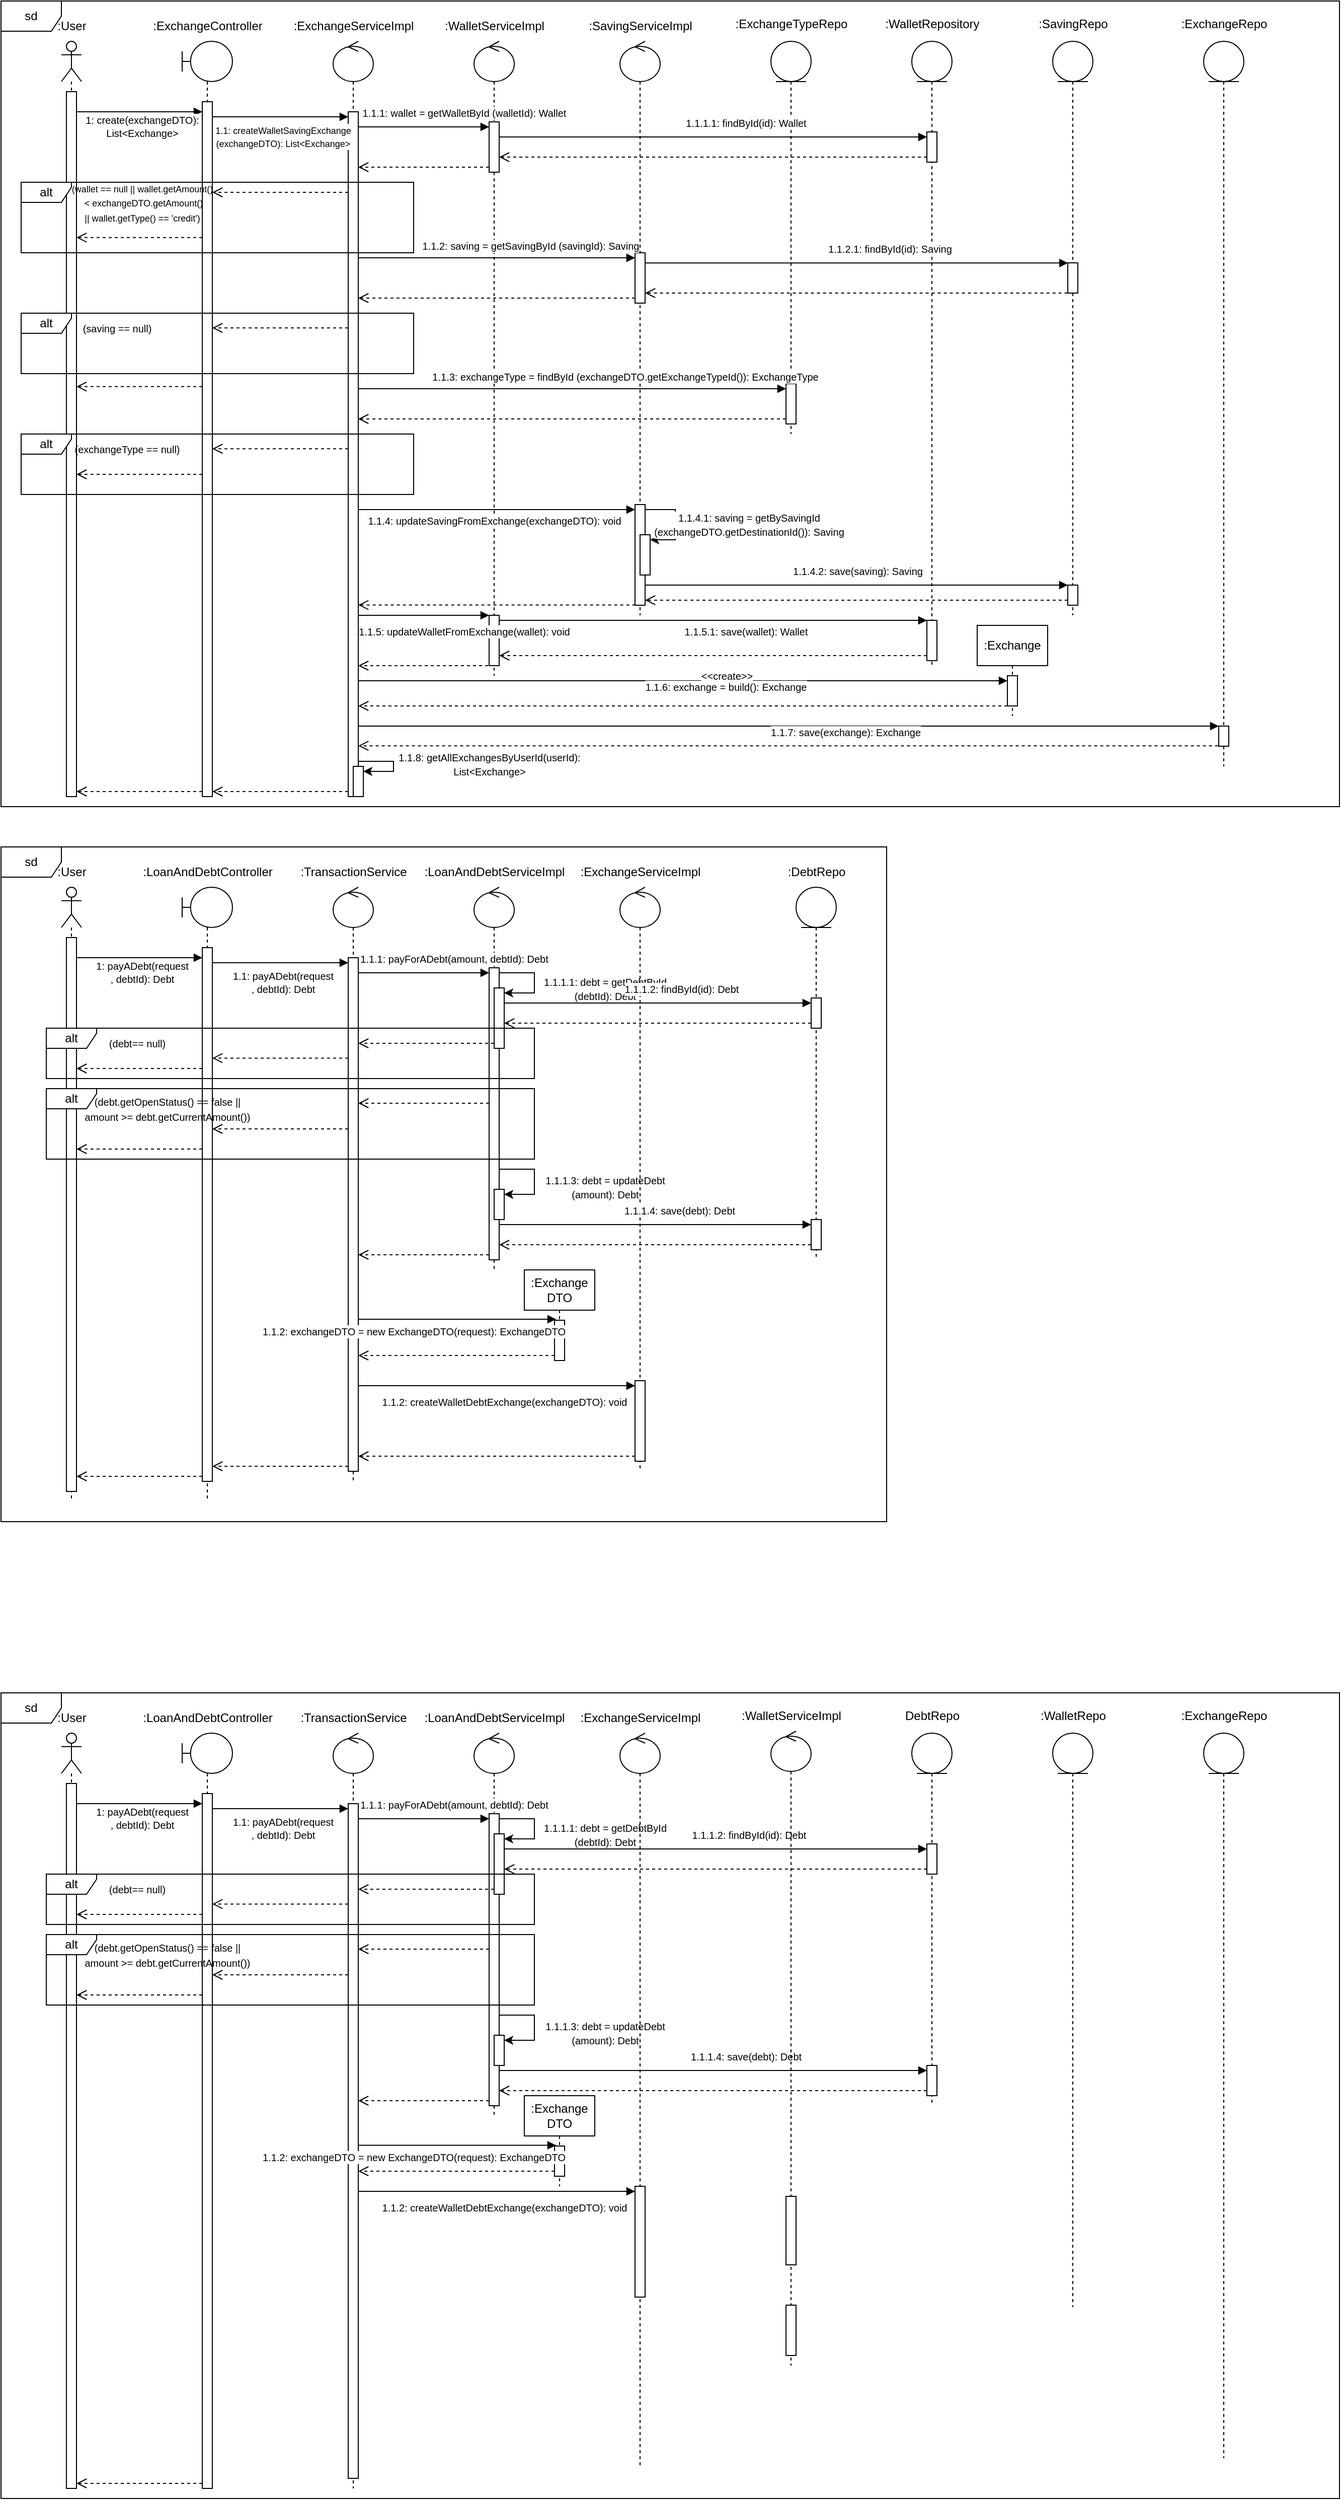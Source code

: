<mxfile version="24.6.2" type="device">
  <diagram name="Page-1" id="2YBvvXClWsGukQMizWep">
    <mxGraphModel dx="2143" dy="515" grid="1" gridSize="10" guides="1" tooltips="1" connect="1" arrows="1" fold="1" page="1" pageScale="1" pageWidth="850" pageHeight="1100" math="0" shadow="0">
      <root>
        <mxCell id="0" />
        <mxCell id="1" parent="0" />
        <mxCell id="BKiBQ52J1VdA8qQZ-0-i-29" value="&lt;font style=&quot;font-size: 10px;&quot;&gt;1: create(exchangeDTO): &lt;br&gt;List&amp;lt;Exchange&amp;gt;&lt;/font&gt;" style="html=1;verticalAlign=bottom;endArrow=block;curved=0;rounded=0;" edge="1" parent="1">
          <mxGeometry x="0.04" y="-30" width="80" relative="1" as="geometry">
            <mxPoint x="-15" y="110" as="sourcePoint" />
            <mxPoint x="110" y="110" as="targetPoint" />
            <mxPoint as="offset" />
            <Array as="points">
              <mxPoint x="60" y="110" />
            </Array>
          </mxGeometry>
        </mxCell>
        <mxCell id="BKiBQ52J1VdA8qQZ-0-i-1" value="sd" style="shape=umlFrame;whiteSpace=wrap;html=1;pointerEvents=0;" vertex="1" parent="1">
          <mxGeometry x="-90" width="1330" height="800" as="geometry" />
        </mxCell>
        <mxCell id="BKiBQ52J1VdA8qQZ-0-i-5" value=":ExchangeController" style="text;html=1;align=center;verticalAlign=middle;resizable=0;points=[];autosize=1;strokeColor=none;fillColor=none;" vertex="1" parent="1">
          <mxGeometry x="50" y="10" width="130" height="30" as="geometry" />
        </mxCell>
        <mxCell id="BKiBQ52J1VdA8qQZ-0-i-6" value="" style="shape=umlLifeline;perimeter=lifelinePerimeter;whiteSpace=wrap;html=1;container=1;dropTarget=0;collapsible=0;recursiveResize=0;outlineConnect=0;portConstraint=eastwest;newEdgeStyle={&quot;curved&quot;:0,&quot;rounded&quot;:0};participant=umlControl;" vertex="1" parent="1">
          <mxGeometry x="240" y="40" width="40" height="750" as="geometry" />
        </mxCell>
        <mxCell id="BKiBQ52J1VdA8qQZ-0-i-25" value="" style="html=1;points=[[0,0,0,0,5],[0,1,0,0,-5],[1,0,0,0,5],[1,1,0,0,-5]];perimeter=orthogonalPerimeter;outlineConnect=0;targetShapes=umlLifeline;portConstraint=eastwest;newEdgeStyle={&quot;curved&quot;:0,&quot;rounded&quot;:0};" vertex="1" parent="BKiBQ52J1VdA8qQZ-0-i-6">
          <mxGeometry x="15" y="70" width="10" height="680" as="geometry" />
        </mxCell>
        <mxCell id="BKiBQ52J1VdA8qQZ-0-i-92" value="" style="html=1;points=[[0,0,0,0,5],[0,1,0,0,-5],[1,0,0,0,5],[1,1,0,0,-5]];perimeter=orthogonalPerimeter;outlineConnect=0;targetShapes=umlLifeline;portConstraint=eastwest;newEdgeStyle={&quot;curved&quot;:0,&quot;rounded&quot;:0};" vertex="1" parent="BKiBQ52J1VdA8qQZ-0-i-6">
          <mxGeometry x="20" y="720" width="10" height="30" as="geometry" />
        </mxCell>
        <mxCell id="BKiBQ52J1VdA8qQZ-0-i-94" style="edgeStyle=orthogonalEdgeStyle;rounded=0;orthogonalLoop=1;jettySize=auto;html=1;curved=0;entryX=1;entryY=0;entryDx=0;entryDy=5;entryPerimeter=0;" edge="1" parent="BKiBQ52J1VdA8qQZ-0-i-6" source="BKiBQ52J1VdA8qQZ-0-i-25" target="BKiBQ52J1VdA8qQZ-0-i-92">
          <mxGeometry relative="1" as="geometry">
            <Array as="points">
              <mxPoint x="60" y="715" />
              <mxPoint x="60" y="725" />
            </Array>
          </mxGeometry>
        </mxCell>
        <mxCell id="BKiBQ52J1VdA8qQZ-0-i-95" value="&lt;span style=&quot;font-size: 10px;&quot;&gt;1.1.8:&amp;nbsp;getAllExchangesByUserId(userId): &lt;br&gt;List&amp;lt;Exchange&amp;gt;&lt;/span&gt;" style="edgeLabel;html=1;align=center;verticalAlign=middle;resizable=0;points=[];" vertex="1" connectable="0" parent="BKiBQ52J1VdA8qQZ-0-i-94">
          <mxGeometry x="0.036" relative="1" as="geometry">
            <mxPoint x="95" y="-1" as="offset" />
          </mxGeometry>
        </mxCell>
        <mxCell id="BKiBQ52J1VdA8qQZ-0-i-7" value=":ExchangeServiceImpl" style="text;html=1;align=center;verticalAlign=middle;resizable=0;points=[];autosize=1;strokeColor=none;fillColor=none;" vertex="1" parent="1">
          <mxGeometry x="190" y="10" width="140" height="30" as="geometry" />
        </mxCell>
        <mxCell id="BKiBQ52J1VdA8qQZ-0-i-8" value="" style="shape=umlLifeline;perimeter=lifelinePerimeter;whiteSpace=wrap;html=1;container=1;dropTarget=0;collapsible=0;recursiveResize=0;outlineConnect=0;portConstraint=eastwest;newEdgeStyle={&quot;curved&quot;:0,&quot;rounded&quot;:0};participant=umlControl;" vertex="1" parent="1">
          <mxGeometry x="380" y="40" width="40" height="630" as="geometry" />
        </mxCell>
        <mxCell id="BKiBQ52J1VdA8qQZ-0-i-31" value="" style="html=1;points=[[0,0,0,0,5],[0,1,0,0,-5],[1,0,0,0,5],[1,1,0,0,-5]];perimeter=orthogonalPerimeter;outlineConnect=0;targetShapes=umlLifeline;portConstraint=eastwest;newEdgeStyle={&quot;curved&quot;:0,&quot;rounded&quot;:0};" vertex="1" parent="BKiBQ52J1VdA8qQZ-0-i-8">
          <mxGeometry x="15" y="80" width="10" height="50" as="geometry" />
        </mxCell>
        <mxCell id="BKiBQ52J1VdA8qQZ-0-i-75" value="" style="html=1;points=[[0,0,0,0,5],[0,1,0,0,-5],[1,0,0,0,5],[1,1,0,0,-5]];perimeter=orthogonalPerimeter;outlineConnect=0;targetShapes=umlLifeline;portConstraint=eastwest;newEdgeStyle={&quot;curved&quot;:0,&quot;rounded&quot;:0};" vertex="1" parent="BKiBQ52J1VdA8qQZ-0-i-8">
          <mxGeometry x="15" y="570" width="10" height="50" as="geometry" />
        </mxCell>
        <mxCell id="BKiBQ52J1VdA8qQZ-0-i-9" value=":WalletServiceImpl" style="text;html=1;align=center;verticalAlign=middle;resizable=0;points=[];autosize=1;strokeColor=none;fillColor=none;" vertex="1" parent="1">
          <mxGeometry x="340" y="10" width="120" height="30" as="geometry" />
        </mxCell>
        <mxCell id="BKiBQ52J1VdA8qQZ-0-i-11" value="" style="shape=umlLifeline;perimeter=lifelinePerimeter;whiteSpace=wrap;html=1;container=1;dropTarget=0;collapsible=0;recursiveResize=0;outlineConnect=0;portConstraint=eastwest;newEdgeStyle={&quot;curved&quot;:0,&quot;rounded&quot;:0};participant=umlControl;" vertex="1" parent="1">
          <mxGeometry x="525" y="40" width="40" height="570" as="geometry" />
        </mxCell>
        <mxCell id="BKiBQ52J1VdA8qQZ-0-i-44" value="" style="html=1;points=[[0,0,0,0,5],[0,1,0,0,-5],[1,0,0,0,5],[1,1,0,0,-5]];perimeter=orthogonalPerimeter;outlineConnect=0;targetShapes=umlLifeline;portConstraint=eastwest;newEdgeStyle={&quot;curved&quot;:0,&quot;rounded&quot;:0};" vertex="1" parent="BKiBQ52J1VdA8qQZ-0-i-11">
          <mxGeometry x="15" y="210" width="10" height="50" as="geometry" />
        </mxCell>
        <mxCell id="BKiBQ52J1VdA8qQZ-0-i-68" style="edgeStyle=orthogonalEdgeStyle;rounded=0;orthogonalLoop=1;jettySize=auto;html=1;curved=0;exitX=1;exitY=0;exitDx=0;exitDy=5;exitPerimeter=0;entryX=1;entryY=0;entryDx=0;entryDy=5;entryPerimeter=0;" edge="1" parent="BKiBQ52J1VdA8qQZ-0-i-11" source="BKiBQ52J1VdA8qQZ-0-i-62" target="BKiBQ52J1VdA8qQZ-0-i-66">
          <mxGeometry relative="1" as="geometry">
            <Array as="points">
              <mxPoint x="55" y="465" />
              <mxPoint x="55" y="495" />
            </Array>
          </mxGeometry>
        </mxCell>
        <mxCell id="BKiBQ52J1VdA8qQZ-0-i-70" value="&lt;span style=&quot;font-size: 10px;&quot;&gt;1.1.4.1: saving = getBySavingId&lt;br&gt;(exchangeDTO.getDestinationId()): Saving&lt;/span&gt;" style="edgeLabel;html=1;align=center;verticalAlign=middle;resizable=0;points=[];" vertex="1" connectable="0" parent="BKiBQ52J1VdA8qQZ-0-i-68">
          <mxGeometry x="-0.302" y="-3" relative="1" as="geometry">
            <mxPoint x="73" y="12" as="offset" />
          </mxGeometry>
        </mxCell>
        <mxCell id="BKiBQ52J1VdA8qQZ-0-i-62" value="" style="html=1;points=[[0,0,0,0,5],[0,1,0,0,-5],[1,0,0,0,5],[1,1,0,0,-5]];perimeter=orthogonalPerimeter;outlineConnect=0;targetShapes=umlLifeline;portConstraint=eastwest;newEdgeStyle={&quot;curved&quot;:0,&quot;rounded&quot;:0};" vertex="1" parent="BKiBQ52J1VdA8qQZ-0-i-11">
          <mxGeometry x="15" y="460" width="10" height="100" as="geometry" />
        </mxCell>
        <mxCell id="BKiBQ52J1VdA8qQZ-0-i-66" value="" style="html=1;points=[[0,0,0,0,5],[0,1,0,0,-5],[1,0,0,0,5],[1,1,0,0,-5]];perimeter=orthogonalPerimeter;outlineConnect=0;targetShapes=umlLifeline;portConstraint=eastwest;newEdgeStyle={&quot;curved&quot;:0,&quot;rounded&quot;:0};" vertex="1" parent="BKiBQ52J1VdA8qQZ-0-i-11">
          <mxGeometry x="20" y="490" width="10" height="40" as="geometry" />
        </mxCell>
        <mxCell id="BKiBQ52J1VdA8qQZ-0-i-12" value=":SavingServiceImpl" style="text;html=1;align=center;verticalAlign=middle;resizable=0;points=[];autosize=1;strokeColor=none;fillColor=none;" vertex="1" parent="1">
          <mxGeometry x="480" y="10" width="130" height="30" as="geometry" />
        </mxCell>
        <mxCell id="BKiBQ52J1VdA8qQZ-0-i-13" value="" style="shape=umlLifeline;perimeter=lifelinePerimeter;whiteSpace=wrap;html=1;container=1;dropTarget=0;collapsible=0;recursiveResize=0;outlineConnect=0;portConstraint=eastwest;newEdgeStyle={&quot;curved&quot;:0,&quot;rounded&quot;:0};participant=umlEntity;" vertex="1" parent="1">
          <mxGeometry x="675" y="40" width="40" height="390" as="geometry" />
        </mxCell>
        <mxCell id="BKiBQ52J1VdA8qQZ-0-i-55" value="" style="html=1;points=[[0,0,0,0,5],[0,1,0,0,-5],[1,0,0,0,5],[1,1,0,0,-5]];perimeter=orthogonalPerimeter;outlineConnect=0;targetShapes=umlLifeline;portConstraint=eastwest;newEdgeStyle={&quot;curved&quot;:0,&quot;rounded&quot;:0};" vertex="1" parent="BKiBQ52J1VdA8qQZ-0-i-13">
          <mxGeometry x="15" y="340" width="10" height="40" as="geometry" />
        </mxCell>
        <mxCell id="BKiBQ52J1VdA8qQZ-0-i-14" value=":ExchangeTypeRepo" style="text;html=1;align=center;verticalAlign=middle;resizable=0;points=[];autosize=1;strokeColor=none;fillColor=none;" vertex="1" parent="1">
          <mxGeometry x="630" y="8" width="130" height="30" as="geometry" />
        </mxCell>
        <mxCell id="BKiBQ52J1VdA8qQZ-0-i-15" value="" style="shape=umlLifeline;perimeter=lifelinePerimeter;whiteSpace=wrap;html=1;container=1;dropTarget=0;collapsible=0;recursiveResize=0;outlineConnect=0;portConstraint=eastwest;newEdgeStyle={&quot;curved&quot;:0,&quot;rounded&quot;:0};participant=umlEntity;" vertex="1" parent="1">
          <mxGeometry x="815" y="40" width="40" height="620" as="geometry" />
        </mxCell>
        <mxCell id="BKiBQ52J1VdA8qQZ-0-i-33" value="" style="html=1;points=[[0,0,0,0,5],[0,1,0,0,-5],[1,0,0,0,5],[1,1,0,0,-5]];perimeter=orthogonalPerimeter;outlineConnect=0;targetShapes=umlLifeline;portConstraint=eastwest;newEdgeStyle={&quot;curved&quot;:0,&quot;rounded&quot;:0};" vertex="1" parent="BKiBQ52J1VdA8qQZ-0-i-15">
          <mxGeometry x="15" y="90" width="10" height="30" as="geometry" />
        </mxCell>
        <mxCell id="BKiBQ52J1VdA8qQZ-0-i-78" value="" style="html=1;points=[[0,0,0,0,5],[0,1,0,0,-5],[1,0,0,0,5],[1,1,0,0,-5]];perimeter=orthogonalPerimeter;outlineConnect=0;targetShapes=umlLifeline;portConstraint=eastwest;newEdgeStyle={&quot;curved&quot;:0,&quot;rounded&quot;:0};" vertex="1" parent="BKiBQ52J1VdA8qQZ-0-i-15">
          <mxGeometry x="15" y="575" width="10" height="40" as="geometry" />
        </mxCell>
        <mxCell id="BKiBQ52J1VdA8qQZ-0-i-16" value=":WalletRepository" style="text;html=1;align=center;verticalAlign=middle;resizable=0;points=[];autosize=1;strokeColor=none;fillColor=none;" vertex="1" parent="1">
          <mxGeometry x="775" y="8" width="120" height="30" as="geometry" />
        </mxCell>
        <mxCell id="BKiBQ52J1VdA8qQZ-0-i-17" value="" style="shape=umlLifeline;perimeter=lifelinePerimeter;whiteSpace=wrap;html=1;container=1;dropTarget=0;collapsible=0;recursiveResize=0;outlineConnect=0;portConstraint=eastwest;newEdgeStyle={&quot;curved&quot;:0,&quot;rounded&quot;:0};participant=umlEntity;" vertex="1" parent="1">
          <mxGeometry x="955" y="40" width="40" height="570" as="geometry" />
        </mxCell>
        <mxCell id="BKiBQ52J1VdA8qQZ-0-i-45" value="" style="html=1;points=[[0,0,0,0,5],[0,1,0,0,-5],[1,0,0,0,5],[1,1,0,0,-5]];perimeter=orthogonalPerimeter;outlineConnect=0;targetShapes=umlLifeline;portConstraint=eastwest;newEdgeStyle={&quot;curved&quot;:0,&quot;rounded&quot;:0};" vertex="1" parent="BKiBQ52J1VdA8qQZ-0-i-17">
          <mxGeometry x="15" y="220" width="10" height="30" as="geometry" />
        </mxCell>
        <mxCell id="BKiBQ52J1VdA8qQZ-0-i-71" value="" style="html=1;points=[[0,0,0,0,5],[0,1,0,0,-5],[1,0,0,0,5],[1,1,0,0,-5]];perimeter=orthogonalPerimeter;outlineConnect=0;targetShapes=umlLifeline;portConstraint=eastwest;newEdgeStyle={&quot;curved&quot;:0,&quot;rounded&quot;:0};" vertex="1" parent="BKiBQ52J1VdA8qQZ-0-i-17">
          <mxGeometry x="15" y="540" width="10" height="20" as="geometry" />
        </mxCell>
        <mxCell id="BKiBQ52J1VdA8qQZ-0-i-18" value=":SavingRepo" style="text;html=1;align=center;verticalAlign=middle;resizable=0;points=[];autosize=1;strokeColor=none;fillColor=none;" vertex="1" parent="1">
          <mxGeometry x="930" y="8" width="90" height="30" as="geometry" />
        </mxCell>
        <mxCell id="BKiBQ52J1VdA8qQZ-0-i-19" value="" style="shape=umlLifeline;perimeter=lifelinePerimeter;whiteSpace=wrap;html=1;container=1;dropTarget=0;collapsible=0;recursiveResize=0;outlineConnect=0;portConstraint=eastwest;newEdgeStyle={&quot;curved&quot;:0,&quot;rounded&quot;:0};participant=umlEntity;" vertex="1" parent="1">
          <mxGeometry x="1105" y="40" width="40" height="720" as="geometry" />
        </mxCell>
        <mxCell id="BKiBQ52J1VdA8qQZ-0-i-90" value="" style="html=1;points=[[0,0,0,0,5],[0,1,0,0,-5],[1,0,0,0,5],[1,1,0,0,-5]];perimeter=orthogonalPerimeter;outlineConnect=0;targetShapes=umlLifeline;portConstraint=eastwest;newEdgeStyle={&quot;curved&quot;:0,&quot;rounded&quot;:0};" vertex="1" parent="BKiBQ52J1VdA8qQZ-0-i-19">
          <mxGeometry x="15" y="680" width="10" height="20" as="geometry" />
        </mxCell>
        <mxCell id="BKiBQ52J1VdA8qQZ-0-i-20" value=":ExchangeRepo" style="text;html=1;align=center;verticalAlign=middle;resizable=0;points=[];autosize=1;strokeColor=none;fillColor=none;" vertex="1" parent="1">
          <mxGeometry x="1070" y="8" width="110" height="30" as="geometry" />
        </mxCell>
        <mxCell id="BKiBQ52J1VdA8qQZ-0-i-27" value="" style="shape=umlLifeline;perimeter=lifelinePerimeter;whiteSpace=wrap;html=1;container=1;dropTarget=0;collapsible=0;recursiveResize=0;outlineConnect=0;portConstraint=eastwest;newEdgeStyle={&quot;curved&quot;:0,&quot;rounded&quot;:0};participant=umlActor;" vertex="1" parent="1">
          <mxGeometry x="-30" y="40" width="20" height="750" as="geometry" />
        </mxCell>
        <mxCell id="BKiBQ52J1VdA8qQZ-0-i-28" value="" style="html=1;points=[[0,0,0,0,5],[0,1,0,0,-5],[1,0,0,0,5],[1,1,0,0,-5]];perimeter=orthogonalPerimeter;outlineConnect=0;targetShapes=umlLifeline;portConstraint=eastwest;newEdgeStyle={&quot;curved&quot;:0,&quot;rounded&quot;:0};" vertex="1" parent="BKiBQ52J1VdA8qQZ-0-i-27">
          <mxGeometry x="5" y="50" width="10" height="700" as="geometry" />
        </mxCell>
        <mxCell id="BKiBQ52J1VdA8qQZ-0-i-4" value="" style="shape=umlLifeline;perimeter=lifelinePerimeter;whiteSpace=wrap;html=1;container=1;dropTarget=0;collapsible=0;recursiveResize=0;outlineConnect=0;portConstraint=eastwest;newEdgeStyle={&quot;curved&quot;:0,&quot;rounded&quot;:0};participant=umlBoundary;" vertex="1" parent="1">
          <mxGeometry x="90" y="40" width="50" height="750" as="geometry" />
        </mxCell>
        <mxCell id="BKiBQ52J1VdA8qQZ-0-i-24" value="" style="html=1;points=[[0,0,0,0,5],[0,1,0,0,-5],[1,0,0,0,5],[1,1,0,0,-5]];perimeter=orthogonalPerimeter;outlineConnect=0;targetShapes=umlLifeline;portConstraint=eastwest;newEdgeStyle={&quot;curved&quot;:0,&quot;rounded&quot;:0};" vertex="1" parent="BKiBQ52J1VdA8qQZ-0-i-4">
          <mxGeometry x="20" y="60" width="10" height="690" as="geometry" />
        </mxCell>
        <mxCell id="BKiBQ52J1VdA8qQZ-0-i-26" value="&lt;font style=&quot;font-size: 9px;&quot;&gt;1.1: createWalletSavingExchange&lt;br&gt;(exchangeDTO): List&amp;lt;Exchange&amp;gt;&lt;/font&gt;" style="html=1;verticalAlign=bottom;endArrow=block;curved=0;rounded=0;entryX=0;entryY=0;entryDx=0;entryDy=5;entryPerimeter=0;" edge="1" parent="1" source="BKiBQ52J1VdA8qQZ-0-i-24" target="BKiBQ52J1VdA8qQZ-0-i-25">
          <mxGeometry x="0.037" y="-35" width="80" relative="1" as="geometry">
            <mxPoint x="140" y="120" as="sourcePoint" />
            <mxPoint x="220" y="120" as="targetPoint" />
            <mxPoint as="offset" />
          </mxGeometry>
        </mxCell>
        <mxCell id="BKiBQ52J1VdA8qQZ-0-i-30" value="&lt;font style=&quot;font-size: 10px;&quot;&gt;1.1.1: wallet = getWalletById (walletId): Wallet&lt;/font&gt;" style="html=1;verticalAlign=bottom;endArrow=block;curved=0;rounded=0;entryX=0;entryY=0;entryDx=0;entryDy=5;entryPerimeter=0;" edge="1" parent="1" source="BKiBQ52J1VdA8qQZ-0-i-25" target="BKiBQ52J1VdA8qQZ-0-i-31">
          <mxGeometry x="0.615" y="5" width="80" relative="1" as="geometry">
            <mxPoint x="270" y="120" as="sourcePoint" />
            <mxPoint x="400.0" y="120" as="targetPoint" />
            <mxPoint as="offset" />
          </mxGeometry>
        </mxCell>
        <mxCell id="BKiBQ52J1VdA8qQZ-0-i-34" value="&lt;font style=&quot;font-size: 10px;&quot;&gt;1.1.1.1: findById(id): Wallet&lt;/font&gt;" style="html=1;verticalAlign=bottom;endArrow=block;curved=0;rounded=0;entryX=0;entryY=0;entryDx=0;entryDy=5;entryPerimeter=0;" edge="1" parent="1" source="BKiBQ52J1VdA8qQZ-0-i-31" target="BKiBQ52J1VdA8qQZ-0-i-33">
          <mxGeometry x="0.154" y="5" width="80" relative="1" as="geometry">
            <mxPoint x="420" y="135" as="sourcePoint" />
            <mxPoint x="550" y="135" as="targetPoint" />
            <mxPoint as="offset" />
          </mxGeometry>
        </mxCell>
        <mxCell id="BKiBQ52J1VdA8qQZ-0-i-36" value="" style="html=1;verticalAlign=bottom;endArrow=open;dashed=1;endSize=8;curved=0;rounded=0;exitX=0;exitY=1;exitDx=0;exitDy=-5;exitPerimeter=0;" edge="1" parent="1" source="BKiBQ52J1VdA8qQZ-0-i-33" target="BKiBQ52J1VdA8qQZ-0-i-31">
          <mxGeometry relative="1" as="geometry">
            <mxPoint x="670" y="160" as="sourcePoint" />
            <mxPoint x="590" y="160" as="targetPoint" />
          </mxGeometry>
        </mxCell>
        <mxCell id="BKiBQ52J1VdA8qQZ-0-i-37" value=":User" style="text;html=1;align=center;verticalAlign=middle;resizable=0;points=[];autosize=1;strokeColor=none;fillColor=none;" vertex="1" parent="1">
          <mxGeometry x="-45" y="10" width="50" height="30" as="geometry" />
        </mxCell>
        <mxCell id="BKiBQ52J1VdA8qQZ-0-i-38" value="" style="html=1;verticalAlign=bottom;endArrow=open;dashed=1;endSize=8;curved=0;rounded=0;exitX=0;exitY=1;exitDx=0;exitDy=-5;exitPerimeter=0;" edge="1" parent="1" source="BKiBQ52J1VdA8qQZ-0-i-31" target="BKiBQ52J1VdA8qQZ-0-i-25">
          <mxGeometry relative="1" as="geometry">
            <mxPoint x="525" y="175" as="sourcePoint" />
            <mxPoint x="100" y="175" as="targetPoint" />
          </mxGeometry>
        </mxCell>
        <mxCell id="BKiBQ52J1VdA8qQZ-0-i-39" value="alt" style="shape=umlFrame;whiteSpace=wrap;html=1;pointerEvents=0;width=50;height=20;" vertex="1" parent="1">
          <mxGeometry x="-70" y="180" width="390" height="70" as="geometry" />
        </mxCell>
        <mxCell id="BKiBQ52J1VdA8qQZ-0-i-40" value="" style="html=1;verticalAlign=bottom;endArrow=open;dashed=1;endSize=8;curved=0;rounded=0;" edge="1" parent="1">
          <mxGeometry relative="1" as="geometry">
            <mxPoint x="255" y="190" as="sourcePoint" />
            <mxPoint x="120" y="190" as="targetPoint" />
          </mxGeometry>
        </mxCell>
        <mxCell id="BKiBQ52J1VdA8qQZ-0-i-41" value="&lt;font style=&quot;font-size: 9px;&quot;&gt;(wallet == null || wallet.getAmount()&lt;br&gt;&amp;nbsp;&amp;lt; exchangeDTO.getAmount()&lt;br&gt;|| wallet.getType() == &#39;credit&#39;)&lt;/font&gt;" style="text;html=1;align=center;verticalAlign=middle;resizable=0;points=[];autosize=1;strokeColor=none;fillColor=none;" vertex="1" parent="1">
          <mxGeometry x="-30" y="170" width="160" height="60" as="geometry" />
        </mxCell>
        <mxCell id="BKiBQ52J1VdA8qQZ-0-i-42" value="" style="html=1;verticalAlign=bottom;endArrow=open;dashed=1;endSize=8;curved=0;rounded=0;" edge="1" parent="1" source="BKiBQ52J1VdA8qQZ-0-i-24">
          <mxGeometry relative="1" as="geometry">
            <mxPoint x="105" y="234.89" as="sourcePoint" />
            <mxPoint x="-15" y="234.89" as="targetPoint" />
            <Array as="points">
              <mxPoint x="45" y="234.89" />
            </Array>
          </mxGeometry>
        </mxCell>
        <mxCell id="BKiBQ52J1VdA8qQZ-0-i-43" value="&lt;font style=&quot;font-size: 10px;&quot;&gt;1.1.2: saving = getSavingById (savingId): Saving&lt;/font&gt;" style="html=1;verticalAlign=bottom;endArrow=block;curved=0;rounded=0;entryX=0;entryY=0;entryDx=0;entryDy=5;entryPerimeter=0;" edge="1" parent="1" source="BKiBQ52J1VdA8qQZ-0-i-25" target="BKiBQ52J1VdA8qQZ-0-i-44">
          <mxGeometry x="0.245" y="3" width="80" relative="1" as="geometry">
            <mxPoint x="270" y="270" as="sourcePoint" />
            <mxPoint x="510" y="251" as="targetPoint" />
            <mxPoint as="offset" />
          </mxGeometry>
        </mxCell>
        <mxCell id="BKiBQ52J1VdA8qQZ-0-i-46" value="&lt;font style=&quot;font-size: 10px;&quot;&gt;1.1.2.1: findById(id): Saving&lt;/font&gt;" style="html=1;verticalAlign=bottom;endArrow=block;curved=0;rounded=0;entryX=0.016;entryY=0.006;entryDx=0;entryDy=0;entryPerimeter=0;" edge="1" parent="1" source="BKiBQ52J1VdA8qQZ-0-i-44" target="BKiBQ52J1VdA8qQZ-0-i-45">
          <mxGeometry x="0.154" y="5" width="80" relative="1" as="geometry">
            <mxPoint x="550" y="260" as="sourcePoint" />
            <mxPoint x="975" y="260" as="targetPoint" />
            <mxPoint as="offset" />
          </mxGeometry>
        </mxCell>
        <mxCell id="BKiBQ52J1VdA8qQZ-0-i-47" value="" style="html=1;verticalAlign=bottom;endArrow=open;dashed=1;endSize=8;curved=0;rounded=0;exitX=-0.02;exitY=1;exitDx=0;exitDy=0;exitPerimeter=0;" edge="1" parent="1" source="BKiBQ52J1VdA8qQZ-0-i-45" target="BKiBQ52J1VdA8qQZ-0-i-44">
          <mxGeometry relative="1" as="geometry">
            <mxPoint x="970" y="290" as="sourcePoint" />
            <mxPoint x="560" y="290" as="targetPoint" />
          </mxGeometry>
        </mxCell>
        <mxCell id="BKiBQ52J1VdA8qQZ-0-i-48" value="" style="html=1;verticalAlign=bottom;endArrow=open;dashed=1;endSize=8;curved=0;rounded=0;exitX=0;exitY=1;exitDx=0;exitDy=-5;exitPerimeter=0;" edge="1" parent="1" source="BKiBQ52J1VdA8qQZ-0-i-44" target="BKiBQ52J1VdA8qQZ-0-i-25">
          <mxGeometry relative="1" as="geometry">
            <mxPoint x="450" y="300" as="sourcePoint" />
            <mxPoint x="320" y="300" as="targetPoint" />
          </mxGeometry>
        </mxCell>
        <mxCell id="BKiBQ52J1VdA8qQZ-0-i-49" value="alt" style="shape=umlFrame;whiteSpace=wrap;html=1;pointerEvents=0;width=50;height=20;" vertex="1" parent="1">
          <mxGeometry x="-70" y="310" width="390" height="60" as="geometry" />
        </mxCell>
        <mxCell id="BKiBQ52J1VdA8qQZ-0-i-50" value="&lt;font style=&quot;font-size: 10px;&quot;&gt;(saving == null)&lt;/font&gt;" style="text;html=1;align=center;verticalAlign=middle;resizable=0;points=[];autosize=1;strokeColor=none;fillColor=none;" vertex="1" parent="1">
          <mxGeometry x="-20" y="310" width="90" height="30" as="geometry" />
        </mxCell>
        <mxCell id="BKiBQ52J1VdA8qQZ-0-i-51" value="" style="html=1;verticalAlign=bottom;endArrow=open;dashed=1;endSize=8;curved=0;rounded=0;" edge="1" parent="1">
          <mxGeometry relative="1" as="geometry">
            <mxPoint x="255" y="324.62" as="sourcePoint" />
            <mxPoint x="120" y="324.62" as="targetPoint" />
          </mxGeometry>
        </mxCell>
        <mxCell id="BKiBQ52J1VdA8qQZ-0-i-54" value="" style="html=1;verticalAlign=bottom;endArrow=open;dashed=1;endSize=8;curved=0;rounded=0;exitX=0;exitY=0.41;exitDx=0;exitDy=0;exitPerimeter=0;" edge="1" parent="1" source="BKiBQ52J1VdA8qQZ-0-i-24" target="BKiBQ52J1VdA8qQZ-0-i-28">
          <mxGeometry relative="1" as="geometry">
            <mxPoint x="115" y="350" as="sourcePoint" />
            <mxPoint x="-20" y="350" as="targetPoint" />
          </mxGeometry>
        </mxCell>
        <mxCell id="BKiBQ52J1VdA8qQZ-0-i-56" value="&lt;font style=&quot;font-size: 10px;&quot;&gt;1.1.3: exchangeType = findById (exchangeDTO.getExchangeTypeId()): ExchangeType&lt;/font&gt;" style="html=1;verticalAlign=bottom;endArrow=block;curved=0;rounded=0;entryX=0;entryY=0;entryDx=0;entryDy=5;entryPerimeter=0;" edge="1" parent="1" source="BKiBQ52J1VdA8qQZ-0-i-25" target="BKiBQ52J1VdA8qQZ-0-i-55">
          <mxGeometry x="0.245" y="3" width="80" relative="1" as="geometry">
            <mxPoint x="262.5" y="400" as="sourcePoint" />
            <mxPoint x="537.5" y="400" as="targetPoint" />
            <mxPoint as="offset" />
          </mxGeometry>
        </mxCell>
        <mxCell id="BKiBQ52J1VdA8qQZ-0-i-57" value="" style="html=1;verticalAlign=bottom;endArrow=open;dashed=1;endSize=8;curved=0;rounded=0;exitX=0;exitY=1;exitDx=0;exitDy=-5;exitPerimeter=0;" edge="1" parent="1" source="BKiBQ52J1VdA8qQZ-0-i-55" target="BKiBQ52J1VdA8qQZ-0-i-25">
          <mxGeometry relative="1" as="geometry">
            <mxPoint x="595" y="430" as="sourcePoint" />
            <mxPoint x="320" y="430" as="targetPoint" />
          </mxGeometry>
        </mxCell>
        <mxCell id="BKiBQ52J1VdA8qQZ-0-i-58" value="alt" style="shape=umlFrame;whiteSpace=wrap;html=1;pointerEvents=0;width=50;height=20;" vertex="1" parent="1">
          <mxGeometry x="-70" y="430" width="390" height="60" as="geometry" />
        </mxCell>
        <mxCell id="BKiBQ52J1VdA8qQZ-0-i-59" value="&lt;font style=&quot;font-size: 10px;&quot;&gt;(exchangeType == null)&lt;/font&gt;" style="text;html=1;align=center;verticalAlign=middle;resizable=0;points=[];autosize=1;strokeColor=none;fillColor=none;" vertex="1" parent="1">
          <mxGeometry x="-30" y="430" width="130" height="30" as="geometry" />
        </mxCell>
        <mxCell id="BKiBQ52J1VdA8qQZ-0-i-60" value="" style="html=1;verticalAlign=bottom;endArrow=open;dashed=1;endSize=8;curved=0;rounded=0;" edge="1" parent="1">
          <mxGeometry relative="1" as="geometry">
            <mxPoint x="255" y="444.62" as="sourcePoint" />
            <mxPoint x="120" y="444.62" as="targetPoint" />
          </mxGeometry>
        </mxCell>
        <mxCell id="BKiBQ52J1VdA8qQZ-0-i-61" value="" style="html=1;verticalAlign=bottom;endArrow=open;dashed=1;endSize=8;curved=0;rounded=0;exitX=0;exitY=0.41;exitDx=0;exitDy=0;exitPerimeter=0;" edge="1" parent="1">
          <mxGeometry relative="1" as="geometry">
            <mxPoint x="110" y="470" as="sourcePoint" />
            <mxPoint x="-15" y="470" as="targetPoint" />
          </mxGeometry>
        </mxCell>
        <mxCell id="BKiBQ52J1VdA8qQZ-0-i-63" value="&lt;font style=&quot;font-size: 10px;&quot;&gt;1.1.4: updateSavingFromExchange(exchangeDTO): void&lt;/font&gt;" style="html=1;verticalAlign=bottom;endArrow=block;curved=0;rounded=0;entryX=0;entryY=0;entryDx=0;entryDy=5;entryPerimeter=0;" edge="1" parent="1" source="BKiBQ52J1VdA8qQZ-0-i-25" target="BKiBQ52J1VdA8qQZ-0-i-62">
          <mxGeometry x="-0.018" y="-20" width="80" relative="1" as="geometry">
            <mxPoint x="262.5" y="510" as="sourcePoint" />
            <mxPoint x="537.5" y="510" as="targetPoint" />
            <mxPoint as="offset" />
          </mxGeometry>
        </mxCell>
        <mxCell id="BKiBQ52J1VdA8qQZ-0-i-72" value="&lt;font style=&quot;font-size: 10px;&quot;&gt;1.1.4.2: save(saving): Saving&lt;/font&gt;" style="html=1;verticalAlign=bottom;endArrow=block;curved=0;rounded=0;" edge="1" parent="1" source="BKiBQ52J1VdA8qQZ-0-i-62" target="BKiBQ52J1VdA8qQZ-0-i-71">
          <mxGeometry x="0.002" y="5" width="80" relative="1" as="geometry">
            <mxPoint x="565" y="580" as="sourcePoint" />
            <mxPoint x="840" y="580" as="targetPoint" />
            <mxPoint as="offset" />
          </mxGeometry>
        </mxCell>
        <mxCell id="BKiBQ52J1VdA8qQZ-0-i-73" value="" style="html=1;verticalAlign=bottom;endArrow=open;dashed=1;endSize=8;curved=0;rounded=0;entryX=1;entryY=1;entryDx=0;entryDy=-5;entryPerimeter=0;" edge="1" parent="1" source="BKiBQ52J1VdA8qQZ-0-i-71" target="BKiBQ52J1VdA8qQZ-0-i-62">
          <mxGeometry relative="1" as="geometry">
            <mxPoint x="970" y="590" as="sourcePoint" />
            <mxPoint x="550" y="590" as="targetPoint" />
          </mxGeometry>
        </mxCell>
        <mxCell id="BKiBQ52J1VdA8qQZ-0-i-74" value="" style="html=1;verticalAlign=bottom;endArrow=open;dashed=1;endSize=8;curved=0;rounded=0;exitX=0.033;exitY=0.998;exitDx=0;exitDy=0;exitPerimeter=0;" edge="1" parent="1" source="BKiBQ52J1VdA8qQZ-0-i-62" target="BKiBQ52J1VdA8qQZ-0-i-25">
          <mxGeometry relative="1" as="geometry">
            <mxPoint x="755" y="600" as="sourcePoint" />
            <mxPoint x="330" y="600" as="targetPoint" />
          </mxGeometry>
        </mxCell>
        <mxCell id="BKiBQ52J1VdA8qQZ-0-i-76" value="&lt;font style=&quot;font-size: 10px;&quot;&gt;1.1.5: updateWalletFromExchange(wallet): void&lt;/font&gt;" style="html=1;verticalAlign=bottom;endArrow=block;curved=0;rounded=0;" edge="1" parent="1" source="BKiBQ52J1VdA8qQZ-0-i-25" target="BKiBQ52J1VdA8qQZ-0-i-75">
          <mxGeometry x="0.615" y="-25" width="80" relative="1" as="geometry">
            <mxPoint x="275" y="610" as="sourcePoint" />
            <mxPoint x="405" y="610" as="targetPoint" />
            <mxPoint as="offset" />
          </mxGeometry>
        </mxCell>
        <mxCell id="BKiBQ52J1VdA8qQZ-0-i-79" value="&lt;font style=&quot;font-size: 10px;&quot;&gt;1.1.5.1: save(wallet): Wallet&lt;/font&gt;" style="html=1;verticalAlign=bottom;endArrow=block;curved=0;rounded=0;exitX=1;exitY=0;exitDx=0;exitDy=5;exitPerimeter=0;" edge="1" parent="1" source="BKiBQ52J1VdA8qQZ-0-i-75" target="BKiBQ52J1VdA8qQZ-0-i-78">
          <mxGeometry x="0.153" y="-20" width="80" relative="1" as="geometry">
            <mxPoint x="450" y="620" as="sourcePoint" />
            <mxPoint x="580" y="620" as="targetPoint" />
            <mxPoint as="offset" />
          </mxGeometry>
        </mxCell>
        <mxCell id="BKiBQ52J1VdA8qQZ-0-i-80" value="" style="html=1;verticalAlign=bottom;endArrow=open;dashed=1;endSize=8;curved=0;rounded=0;" edge="1" parent="1" target="BKiBQ52J1VdA8qQZ-0-i-75">
          <mxGeometry relative="1" as="geometry">
            <mxPoint x="830" y="650" as="sourcePoint" />
            <mxPoint x="280" y="650" as="targetPoint" />
          </mxGeometry>
        </mxCell>
        <mxCell id="BKiBQ52J1VdA8qQZ-0-i-81" value="" style="html=1;verticalAlign=bottom;endArrow=open;dashed=1;endSize=8;curved=0;rounded=0;exitX=0.5;exitY=1;exitDx=0;exitDy=0;exitPerimeter=0;" edge="1" parent="1" source="BKiBQ52J1VdA8qQZ-0-i-75" target="BKiBQ52J1VdA8qQZ-0-i-25">
          <mxGeometry relative="1" as="geometry">
            <mxPoint x="390" y="660" as="sourcePoint" />
            <mxPoint x="310" y="670" as="targetPoint" />
          </mxGeometry>
        </mxCell>
        <mxCell id="BKiBQ52J1VdA8qQZ-0-i-82" value=":Exchange" style="shape=umlLifeline;perimeter=lifelinePerimeter;whiteSpace=wrap;html=1;container=1;dropTarget=0;collapsible=0;recursiveResize=0;outlineConnect=0;portConstraint=eastwest;newEdgeStyle={&quot;curved&quot;:0,&quot;rounded&quot;:0};" vertex="1" parent="1">
          <mxGeometry x="880" y="620" width="70" height="90" as="geometry" />
        </mxCell>
        <mxCell id="BKiBQ52J1VdA8qQZ-0-i-84" value="" style="html=1;points=[[0,0,0,0,5],[0,1,0,0,-5],[1,0,0,0,5],[1,1,0,0,-5]];perimeter=orthogonalPerimeter;outlineConnect=0;targetShapes=umlLifeline;portConstraint=eastwest;newEdgeStyle={&quot;curved&quot;:0,&quot;rounded&quot;:0};" vertex="1" parent="BKiBQ52J1VdA8qQZ-0-i-82">
          <mxGeometry x="30" y="50" width="10" height="30" as="geometry" />
        </mxCell>
        <mxCell id="BKiBQ52J1VdA8qQZ-0-i-85" value="&lt;font style=&quot;font-size: 10px;&quot;&gt;1.1.6: exchange = build(): Exchange&lt;/font&gt;" style="html=1;verticalAlign=bottom;endArrow=block;curved=0;rounded=0;entryX=0;entryY=0;entryDx=0;entryDy=5;entryPerimeter=0;" edge="1" parent="1" source="BKiBQ52J1VdA8qQZ-0-i-25" target="BKiBQ52J1VdA8qQZ-0-i-84">
          <mxGeometry x="0.132" y="-15" width="80" relative="1" as="geometry">
            <mxPoint x="280" y="670" as="sourcePoint" />
            <mxPoint x="705" y="670" as="targetPoint" />
            <mxPoint as="offset" />
          </mxGeometry>
        </mxCell>
        <mxCell id="BKiBQ52J1VdA8qQZ-0-i-86" value="&lt;font style=&quot;font-size: 10px;&quot;&gt;&amp;lt;&amp;lt;create&amp;gt;&amp;gt;&lt;/font&gt;" style="edgeLabel;html=1;align=center;verticalAlign=middle;resizable=0;points=[];" vertex="1" connectable="0" parent="BKiBQ52J1VdA8qQZ-0-i-85">
          <mxGeometry x="0.114" y="1" relative="1" as="geometry">
            <mxPoint x="6" y="-4" as="offset" />
          </mxGeometry>
        </mxCell>
        <mxCell id="BKiBQ52J1VdA8qQZ-0-i-87" value="" style="html=1;verticalAlign=bottom;endArrow=open;dashed=1;endSize=8;curved=0;rounded=0;" edge="1" parent="1" target="BKiBQ52J1VdA8qQZ-0-i-25">
          <mxGeometry relative="1" as="geometry">
            <mxPoint x="910" y="700" as="sourcePoint" />
            <mxPoint x="415" y="710" as="targetPoint" />
          </mxGeometry>
        </mxCell>
        <mxCell id="BKiBQ52J1VdA8qQZ-0-i-88" value="&lt;font style=&quot;font-size: 10px;&quot;&gt;1.1.7: save(exchange): Exchange&lt;/font&gt;" style="html=1;verticalAlign=bottom;endArrow=block;curved=0;rounded=0;" edge="1" parent="1" source="BKiBQ52J1VdA8qQZ-0-i-25" target="BKiBQ52J1VdA8qQZ-0-i-90">
          <mxGeometry x="0.132" y="-15" width="80" relative="1" as="geometry">
            <mxPoint x="270" y="720" as="sourcePoint" />
            <mxPoint x="915" y="720" as="targetPoint" />
            <mxPoint as="offset" />
          </mxGeometry>
        </mxCell>
        <mxCell id="BKiBQ52J1VdA8qQZ-0-i-91" value="" style="html=1;verticalAlign=bottom;endArrow=open;dashed=1;endSize=8;curved=0;rounded=0;exitX=-0.073;exitY=0.979;exitDx=0;exitDy=0;exitPerimeter=0;" edge="1" parent="1" source="BKiBQ52J1VdA8qQZ-0-i-90" target="BKiBQ52J1VdA8qQZ-0-i-25">
          <mxGeometry relative="1" as="geometry">
            <mxPoint x="925" y="740" as="sourcePoint" />
            <mxPoint x="280" y="740" as="targetPoint" />
          </mxGeometry>
        </mxCell>
        <mxCell id="BKiBQ52J1VdA8qQZ-0-i-98" value="" style="html=1;verticalAlign=bottom;endArrow=open;dashed=1;endSize=8;curved=0;rounded=0;exitX=0;exitY=1;exitDx=0;exitDy=-5;exitPerimeter=0;" edge="1" parent="1" source="BKiBQ52J1VdA8qQZ-0-i-25" target="BKiBQ52J1VdA8qQZ-0-i-24">
          <mxGeometry relative="1" as="geometry">
            <mxPoint x="240" y="740" as="sourcePoint" />
            <mxPoint x="115" y="740" as="targetPoint" />
          </mxGeometry>
        </mxCell>
        <mxCell id="BKiBQ52J1VdA8qQZ-0-i-99" value="" style="html=1;verticalAlign=bottom;endArrow=open;dashed=1;endSize=8;curved=0;rounded=0;exitX=0;exitY=1;exitDx=0;exitDy=-5;exitPerimeter=0;" edge="1" parent="1" source="BKiBQ52J1VdA8qQZ-0-i-24" target="BKiBQ52J1VdA8qQZ-0-i-28">
          <mxGeometry relative="1" as="geometry">
            <mxPoint x="125" y="780" as="sourcePoint" />
            <mxPoint x="-10" y="780" as="targetPoint" />
          </mxGeometry>
        </mxCell>
        <mxCell id="BKiBQ52J1VdA8qQZ-0-i-100" value="&lt;font style=&quot;font-size: 10px;&quot;&gt;1: payADebt(request&lt;br&gt;, debtId): Debt&lt;/font&gt;" style="html=1;verticalAlign=bottom;endArrow=block;curved=0;rounded=0;" edge="1" parent="1">
          <mxGeometry x="0.04" y="-30" width="80" relative="1" as="geometry">
            <mxPoint x="-15" y="950" as="sourcePoint" />
            <mxPoint x="110" y="950" as="targetPoint" />
            <mxPoint as="offset" />
            <Array as="points">
              <mxPoint x="60" y="950" />
            </Array>
          </mxGeometry>
        </mxCell>
        <mxCell id="BKiBQ52J1VdA8qQZ-0-i-101" value="sd" style="shape=umlFrame;whiteSpace=wrap;html=1;pointerEvents=0;" vertex="1" parent="1">
          <mxGeometry x="-90" y="840" width="880" height="670" as="geometry" />
        </mxCell>
        <mxCell id="BKiBQ52J1VdA8qQZ-0-i-102" value=":LoanAndDebtController" style="text;html=1;align=center;verticalAlign=middle;resizable=0;points=[];autosize=1;strokeColor=none;fillColor=none;" vertex="1" parent="1">
          <mxGeometry x="40" y="850" width="150" height="30" as="geometry" />
        </mxCell>
        <mxCell id="BKiBQ52J1VdA8qQZ-0-i-103" value="" style="shape=umlLifeline;perimeter=lifelinePerimeter;whiteSpace=wrap;html=1;container=1;dropTarget=0;collapsible=0;recursiveResize=0;outlineConnect=0;portConstraint=eastwest;newEdgeStyle={&quot;curved&quot;:0,&quot;rounded&quot;:0};participant=umlControl;" vertex="1" parent="1">
          <mxGeometry x="240" y="880" width="40" height="590" as="geometry" />
        </mxCell>
        <mxCell id="BKiBQ52J1VdA8qQZ-0-i-104" value="" style="html=1;points=[[0,0,0,0,5],[0,1,0,0,-5],[1,0,0,0,5],[1,1,0,0,-5]];perimeter=orthogonalPerimeter;outlineConnect=0;targetShapes=umlLifeline;portConstraint=eastwest;newEdgeStyle={&quot;curved&quot;:0,&quot;rounded&quot;:0};" vertex="1" parent="BKiBQ52J1VdA8qQZ-0-i-103">
          <mxGeometry x="15" y="70" width="10" height="510" as="geometry" />
        </mxCell>
        <mxCell id="BKiBQ52J1VdA8qQZ-0-i-108" value=":TransactionService" style="text;html=1;align=center;verticalAlign=middle;resizable=0;points=[];autosize=1;strokeColor=none;fillColor=none;" vertex="1" parent="1">
          <mxGeometry x="195" y="850" width="130" height="30" as="geometry" />
        </mxCell>
        <mxCell id="BKiBQ52J1VdA8qQZ-0-i-109" value="" style="shape=umlLifeline;perimeter=lifelinePerimeter;whiteSpace=wrap;html=1;container=1;dropTarget=0;collapsible=0;recursiveResize=0;outlineConnect=0;portConstraint=eastwest;newEdgeStyle={&quot;curved&quot;:0,&quot;rounded&quot;:0};participant=umlControl;" vertex="1" parent="1">
          <mxGeometry x="380" y="880" width="40" height="380" as="geometry" />
        </mxCell>
        <mxCell id="BKiBQ52J1VdA8qQZ-0-i-110" value="" style="html=1;points=[[0,0,0,0,5],[0,1,0,0,-5],[1,0,0,0,5],[1,1,0,0,-5]];perimeter=orthogonalPerimeter;outlineConnect=0;targetShapes=umlLifeline;portConstraint=eastwest;newEdgeStyle={&quot;curved&quot;:0,&quot;rounded&quot;:0};" vertex="1" parent="BKiBQ52J1VdA8qQZ-0-i-109">
          <mxGeometry x="15" y="80" width="10" height="290" as="geometry" />
        </mxCell>
        <mxCell id="BKiBQ52J1VdA8qQZ-0-i-179" style="edgeStyle=orthogonalEdgeStyle;rounded=0;orthogonalLoop=1;jettySize=auto;html=1;curved=0;entryX=1;entryY=0;entryDx=0;entryDy=5;entryPerimeter=0;" edge="1" parent="BKiBQ52J1VdA8qQZ-0-i-109" source="BKiBQ52J1VdA8qQZ-0-i-110" target="BKiBQ52J1VdA8qQZ-0-i-181">
          <mxGeometry relative="1" as="geometry">
            <Array as="points">
              <mxPoint x="60" y="85" />
              <mxPoint x="60" y="105" />
            </Array>
          </mxGeometry>
        </mxCell>
        <mxCell id="BKiBQ52J1VdA8qQZ-0-i-180" value="&lt;span style=&quot;font-size: 10px;&quot;&gt;1.1.1.1: debt = getDebtById&lt;br&gt;(debtId): Debt&lt;/span&gt;" style="edgeLabel;html=1;align=center;verticalAlign=middle;resizable=0;points=[];" vertex="1" connectable="0" parent="BKiBQ52J1VdA8qQZ-0-i-179">
          <mxGeometry x="-0.163" relative="1" as="geometry">
            <mxPoint x="70" y="15" as="offset" />
          </mxGeometry>
        </mxCell>
        <mxCell id="BKiBQ52J1VdA8qQZ-0-i-181" value="" style="html=1;points=[[0,0,0,0,5],[0,1,0,0,-5],[1,0,0,0,5],[1,1,0,0,-5]];perimeter=orthogonalPerimeter;outlineConnect=0;targetShapes=umlLifeline;portConstraint=eastwest;newEdgeStyle={&quot;curved&quot;:0,&quot;rounded&quot;:0};" vertex="1" parent="BKiBQ52J1VdA8qQZ-0-i-109">
          <mxGeometry x="20" y="100" width="10" height="60" as="geometry" />
        </mxCell>
        <mxCell id="BKiBQ52J1VdA8qQZ-0-i-189" value="" style="html=1;points=[[0,0,0,0,5],[0,1,0,0,-5],[1,0,0,0,5],[1,1,0,0,-5]];perimeter=orthogonalPerimeter;outlineConnect=0;targetShapes=umlLifeline;portConstraint=eastwest;newEdgeStyle={&quot;curved&quot;:0,&quot;rounded&quot;:0};" vertex="1" parent="BKiBQ52J1VdA8qQZ-0-i-109">
          <mxGeometry x="20" y="300" width="10" height="30" as="geometry" />
        </mxCell>
        <mxCell id="BKiBQ52J1VdA8qQZ-0-i-190" style="edgeStyle=orthogonalEdgeStyle;rounded=0;orthogonalLoop=1;jettySize=auto;html=1;curved=0;entryX=1;entryY=0;entryDx=0;entryDy=5;entryPerimeter=0;" edge="1" parent="BKiBQ52J1VdA8qQZ-0-i-109" source="BKiBQ52J1VdA8qQZ-0-i-110" target="BKiBQ52J1VdA8qQZ-0-i-189">
          <mxGeometry relative="1" as="geometry">
            <mxPoint x="25" y="280" as="sourcePoint" />
            <mxPoint x="30" y="300" as="targetPoint" />
            <Array as="points">
              <mxPoint x="60" y="280" />
              <mxPoint x="60" y="305" />
            </Array>
          </mxGeometry>
        </mxCell>
        <mxCell id="BKiBQ52J1VdA8qQZ-0-i-191" value="&lt;span style=&quot;font-size: 10px;&quot;&gt;1.1.1.3: debt = updateDebt&lt;br&gt;(amount): Debt&lt;/span&gt;" style="edgeLabel;html=1;align=center;verticalAlign=middle;resizable=0;points=[];" vertex="1" connectable="0" parent="BKiBQ52J1VdA8qQZ-0-i-190">
          <mxGeometry x="-0.163" relative="1" as="geometry">
            <mxPoint x="70" y="15" as="offset" />
          </mxGeometry>
        </mxCell>
        <mxCell id="BKiBQ52J1VdA8qQZ-0-i-112" value=":LoanAndDebtServiceImpl" style="text;html=1;align=center;verticalAlign=middle;resizable=0;points=[];autosize=1;strokeColor=none;fillColor=none;" vertex="1" parent="1">
          <mxGeometry x="320" y="850" width="160" height="30" as="geometry" />
        </mxCell>
        <mxCell id="BKiBQ52J1VdA8qQZ-0-i-113" value="" style="shape=umlLifeline;perimeter=lifelinePerimeter;whiteSpace=wrap;html=1;container=1;dropTarget=0;collapsible=0;recursiveResize=0;outlineConnect=0;portConstraint=eastwest;newEdgeStyle={&quot;curved&quot;:0,&quot;rounded&quot;:0};participant=umlControl;" vertex="1" parent="1">
          <mxGeometry x="525" y="880" width="40" height="580" as="geometry" />
        </mxCell>
        <mxCell id="BKiBQ52J1VdA8qQZ-0-i-202" value="" style="html=1;points=[[0,0,0,0,5],[0,1,0,0,-5],[1,0,0,0,5],[1,1,0,0,-5]];perimeter=orthogonalPerimeter;outlineConnect=0;targetShapes=umlLifeline;portConstraint=eastwest;newEdgeStyle={&quot;curved&quot;:0,&quot;rounded&quot;:0};" vertex="1" parent="BKiBQ52J1VdA8qQZ-0-i-113">
          <mxGeometry x="15" y="490" width="10" height="80" as="geometry" />
        </mxCell>
        <mxCell id="BKiBQ52J1VdA8qQZ-0-i-203" value="&lt;font style=&quot;font-size: 10px;&quot;&gt;1.1.2: createWalletDebtExchange(exchangeDTO): void&lt;/font&gt;" style="html=1;verticalAlign=bottom;endArrow=block;curved=0;rounded=0;entryX=0;entryY=0;entryDx=0;entryDy=5;entryPerimeter=0;" edge="1" parent="BKiBQ52J1VdA8qQZ-0-i-113" target="BKiBQ52J1VdA8qQZ-0-i-202">
          <mxGeometry x="0.054" y="-25" width="80" relative="1" as="geometry">
            <mxPoint x="-260" y="495" as="sourcePoint" />
            <mxPoint x="-50" y="500" as="targetPoint" />
            <mxPoint as="offset" />
          </mxGeometry>
        </mxCell>
        <mxCell id="BKiBQ52J1VdA8qQZ-0-i-119" value=":ExchangeServiceImpl" style="text;html=1;align=center;verticalAlign=middle;resizable=0;points=[];autosize=1;strokeColor=none;fillColor=none;" vertex="1" parent="1">
          <mxGeometry x="475" y="850" width="140" height="30" as="geometry" />
        </mxCell>
        <mxCell id="BKiBQ52J1VdA8qQZ-0-i-123" value="" style="shape=umlLifeline;perimeter=lifelinePerimeter;whiteSpace=wrap;html=1;container=1;dropTarget=0;collapsible=0;recursiveResize=0;outlineConnect=0;portConstraint=eastwest;newEdgeStyle={&quot;curved&quot;:0,&quot;rounded&quot;:0};participant=umlEntity;" vertex="1" parent="1">
          <mxGeometry x="700" y="880" width="40" height="370" as="geometry" />
        </mxCell>
        <mxCell id="BKiBQ52J1VdA8qQZ-0-i-124" value="" style="html=1;points=[[0,0,0,0,5],[0,1,0,0,-5],[1,0,0,0,5],[1,1,0,0,-5]];perimeter=orthogonalPerimeter;outlineConnect=0;targetShapes=umlLifeline;portConstraint=eastwest;newEdgeStyle={&quot;curved&quot;:0,&quot;rounded&quot;:0};" vertex="1" parent="BKiBQ52J1VdA8qQZ-0-i-123">
          <mxGeometry x="15" y="110" width="10" height="30" as="geometry" />
        </mxCell>
        <mxCell id="BKiBQ52J1VdA8qQZ-0-i-193" value="" style="html=1;points=[[0,0,0,0,5],[0,1,0,0,-5],[1,0,0,0,5],[1,1,0,0,-5]];perimeter=orthogonalPerimeter;outlineConnect=0;targetShapes=umlLifeline;portConstraint=eastwest;newEdgeStyle={&quot;curved&quot;:0,&quot;rounded&quot;:0};" vertex="1" parent="BKiBQ52J1VdA8qQZ-0-i-123">
          <mxGeometry x="15" y="330" width="10" height="30" as="geometry" />
        </mxCell>
        <mxCell id="BKiBQ52J1VdA8qQZ-0-i-126" value=":DebtRepo" style="text;html=1;align=center;verticalAlign=middle;resizable=0;points=[];autosize=1;strokeColor=none;fillColor=none;" vertex="1" parent="1">
          <mxGeometry x="680" y="850" width="80" height="30" as="geometry" />
        </mxCell>
        <mxCell id="BKiBQ52J1VdA8qQZ-0-i-134" value="" style="shape=umlLifeline;perimeter=lifelinePerimeter;whiteSpace=wrap;html=1;container=1;dropTarget=0;collapsible=0;recursiveResize=0;outlineConnect=0;portConstraint=eastwest;newEdgeStyle={&quot;curved&quot;:0,&quot;rounded&quot;:0};participant=umlActor;" vertex="1" parent="1">
          <mxGeometry x="-30" y="880" width="20" height="610" as="geometry" />
        </mxCell>
        <mxCell id="BKiBQ52J1VdA8qQZ-0-i-135" value="" style="html=1;points=[[0,0,0,0,5],[0,1,0,0,-5],[1,0,0,0,5],[1,1,0,0,-5]];perimeter=orthogonalPerimeter;outlineConnect=0;targetShapes=umlLifeline;portConstraint=eastwest;newEdgeStyle={&quot;curved&quot;:0,&quot;rounded&quot;:0};" vertex="1" parent="BKiBQ52J1VdA8qQZ-0-i-134">
          <mxGeometry x="5" y="50" width="10" height="550" as="geometry" />
        </mxCell>
        <mxCell id="BKiBQ52J1VdA8qQZ-0-i-136" value="" style="shape=umlLifeline;perimeter=lifelinePerimeter;whiteSpace=wrap;html=1;container=1;dropTarget=0;collapsible=0;recursiveResize=0;outlineConnect=0;portConstraint=eastwest;newEdgeStyle={&quot;curved&quot;:0,&quot;rounded&quot;:0};participant=umlBoundary;" vertex="1" parent="1">
          <mxGeometry x="90" y="880" width="50" height="610" as="geometry" />
        </mxCell>
        <mxCell id="BKiBQ52J1VdA8qQZ-0-i-137" value="" style="html=1;points=[[0,0,0,0,5],[0,1,0,0,-5],[1,0,0,0,5],[1,1,0,0,-5]];perimeter=orthogonalPerimeter;outlineConnect=0;targetShapes=umlLifeline;portConstraint=eastwest;newEdgeStyle={&quot;curved&quot;:0,&quot;rounded&quot;:0};" vertex="1" parent="BKiBQ52J1VdA8qQZ-0-i-136">
          <mxGeometry x="20" y="60" width="10" height="530" as="geometry" />
        </mxCell>
        <mxCell id="BKiBQ52J1VdA8qQZ-0-i-138" value="&lt;span style=&quot;font-size: 10px;&quot;&gt;1.1: payADebt(request&lt;/span&gt;&lt;br style=&quot;font-size: 10px;&quot;&gt;&lt;span style=&quot;font-size: 10px;&quot;&gt;, debtId): Debt&lt;/span&gt;" style="html=1;verticalAlign=bottom;endArrow=block;curved=0;rounded=0;entryX=0;entryY=0;entryDx=0;entryDy=5;entryPerimeter=0;" edge="1" parent="1" source="BKiBQ52J1VdA8qQZ-0-i-137" target="BKiBQ52J1VdA8qQZ-0-i-104">
          <mxGeometry x="0.037" y="-35" width="80" relative="1" as="geometry">
            <mxPoint x="140" y="960" as="sourcePoint" />
            <mxPoint x="220" y="960" as="targetPoint" />
            <mxPoint as="offset" />
          </mxGeometry>
        </mxCell>
        <mxCell id="BKiBQ52J1VdA8qQZ-0-i-139" value="&lt;span style=&quot;font-size: 10px;&quot;&gt;1.1.1: payForADebt(amount&lt;/span&gt;&lt;span style=&quot;font-size: 10px;&quot;&gt;, debtId): Debt&lt;/span&gt;" style="html=1;verticalAlign=bottom;endArrow=block;curved=0;rounded=0;entryX=0;entryY=0;entryDx=0;entryDy=5;entryPerimeter=0;" edge="1" parent="1" source="BKiBQ52J1VdA8qQZ-0-i-104" target="BKiBQ52J1VdA8qQZ-0-i-110">
          <mxGeometry x="0.462" y="5" width="80" relative="1" as="geometry">
            <mxPoint x="270" y="960" as="sourcePoint" />
            <mxPoint x="400.0" y="960" as="targetPoint" />
            <mxPoint as="offset" />
          </mxGeometry>
        </mxCell>
        <mxCell id="BKiBQ52J1VdA8qQZ-0-i-140" value="&lt;font style=&quot;font-size: 10px;&quot;&gt;1.1.1.2: findById(id): Debt&lt;/font&gt;" style="html=1;verticalAlign=bottom;endArrow=block;curved=0;rounded=0;entryX=0;entryY=0;entryDx=0;entryDy=5;entryPerimeter=0;" edge="1" parent="1" source="BKiBQ52J1VdA8qQZ-0-i-181" target="BKiBQ52J1VdA8qQZ-0-i-124">
          <mxGeometry x="0.154" y="5" width="80" relative="1" as="geometry">
            <mxPoint x="420" y="975" as="sourcePoint" />
            <mxPoint x="550" y="975" as="targetPoint" />
            <mxPoint as="offset" />
          </mxGeometry>
        </mxCell>
        <mxCell id="BKiBQ52J1VdA8qQZ-0-i-141" value="" style="html=1;verticalAlign=bottom;endArrow=open;dashed=1;endSize=8;curved=0;rounded=0;exitX=0;exitY=1;exitDx=0;exitDy=-5;exitPerimeter=0;" edge="1" parent="1" source="BKiBQ52J1VdA8qQZ-0-i-124" target="BKiBQ52J1VdA8qQZ-0-i-181">
          <mxGeometry relative="1" as="geometry">
            <mxPoint x="670" y="1000" as="sourcePoint" />
            <mxPoint x="590" y="1000" as="targetPoint" />
          </mxGeometry>
        </mxCell>
        <mxCell id="BKiBQ52J1VdA8qQZ-0-i-142" value=":User" style="text;html=1;align=center;verticalAlign=middle;resizable=0;points=[];autosize=1;strokeColor=none;fillColor=none;" vertex="1" parent="1">
          <mxGeometry x="-45" y="850" width="50" height="30" as="geometry" />
        </mxCell>
        <mxCell id="BKiBQ52J1VdA8qQZ-0-i-143" value="" style="html=1;verticalAlign=bottom;endArrow=open;dashed=1;endSize=8;curved=0;rounded=0;exitX=0;exitY=1;exitDx=0;exitDy=-5;exitPerimeter=0;" edge="1" parent="1" source="BKiBQ52J1VdA8qQZ-0-i-181" target="BKiBQ52J1VdA8qQZ-0-i-104">
          <mxGeometry relative="1" as="geometry">
            <mxPoint x="525" y="1015" as="sourcePoint" />
            <mxPoint x="100" y="1015" as="targetPoint" />
          </mxGeometry>
        </mxCell>
        <mxCell id="BKiBQ52J1VdA8qQZ-0-i-145" value="" style="html=1;verticalAlign=bottom;endArrow=open;dashed=1;endSize=8;curved=0;rounded=0;" edge="1" parent="1">
          <mxGeometry relative="1" as="geometry">
            <mxPoint x="255" y="1049.73" as="sourcePoint" />
            <mxPoint x="120" y="1049.73" as="targetPoint" />
          </mxGeometry>
        </mxCell>
        <mxCell id="BKiBQ52J1VdA8qQZ-0-i-147" value="" style="html=1;verticalAlign=bottom;endArrow=open;dashed=1;endSize=8;curved=0;rounded=0;" edge="1" parent="1" target="BKiBQ52J1VdA8qQZ-0-i-135">
          <mxGeometry relative="1" as="geometry">
            <mxPoint x="110" y="1060" as="sourcePoint" />
            <mxPoint y="1060" as="targetPoint" />
          </mxGeometry>
        </mxCell>
        <mxCell id="BKiBQ52J1VdA8qQZ-0-i-178" value="" style="html=1;verticalAlign=bottom;endArrow=open;dashed=1;endSize=8;curved=0;rounded=0;exitX=0;exitY=1;exitDx=0;exitDy=-5;exitPerimeter=0;" edge="1" parent="1" source="BKiBQ52J1VdA8qQZ-0-i-137" target="BKiBQ52J1VdA8qQZ-0-i-135">
          <mxGeometry relative="1" as="geometry">
            <mxPoint x="125" y="1620" as="sourcePoint" />
            <mxPoint x="-10" y="1620" as="targetPoint" />
          </mxGeometry>
        </mxCell>
        <mxCell id="BKiBQ52J1VdA8qQZ-0-i-182" value="alt" style="shape=umlFrame;whiteSpace=wrap;html=1;pointerEvents=0;width=50;height=20;" vertex="1" parent="1">
          <mxGeometry x="-45" y="1020" width="485" height="50" as="geometry" />
        </mxCell>
        <mxCell id="BKiBQ52J1VdA8qQZ-0-i-183" value="&lt;font style=&quot;font-size: 10px;&quot;&gt;(debt== null)&lt;/font&gt;" style="text;html=1;align=center;verticalAlign=middle;resizable=0;points=[];autosize=1;strokeColor=none;fillColor=none;" vertex="1" parent="1">
          <mxGeometry x="5" y="1020" width="80" height="30" as="geometry" />
        </mxCell>
        <mxCell id="BKiBQ52J1VdA8qQZ-0-i-184" value="alt" style="shape=umlFrame;whiteSpace=wrap;html=1;pointerEvents=0;width=50;height=20;" vertex="1" parent="1">
          <mxGeometry x="-45" y="1080" width="485" height="70" as="geometry" />
        </mxCell>
        <mxCell id="BKiBQ52J1VdA8qQZ-0-i-185" value="&lt;font style=&quot;font-size: 10px;&quot;&gt;(debt.getOpenStatus() == false ||&lt;/font&gt;&lt;div&gt;&lt;font style=&quot;font-size: 10px;&quot;&gt;amount &amp;gt;= debt.getCurrentAmount())&lt;/font&gt;&lt;/div&gt;" style="text;html=1;align=center;verticalAlign=middle;resizable=0;points=[];autosize=1;strokeColor=none;fillColor=none;" vertex="1" parent="1">
          <mxGeometry x="-20" y="1080" width="190" height="40" as="geometry" />
        </mxCell>
        <mxCell id="BKiBQ52J1VdA8qQZ-0-i-186" value="" style="html=1;verticalAlign=bottom;endArrow=open;dashed=1;endSize=8;curved=0;rounded=0;exitX=0;exitY=1;exitDx=0;exitDy=-5;exitPerimeter=0;" edge="1" parent="1" target="BKiBQ52J1VdA8qQZ-0-i-104">
          <mxGeometry relative="1" as="geometry">
            <mxPoint x="395" y="1094.5" as="sourcePoint" />
            <mxPoint x="260" y="1094.5" as="targetPoint" />
          </mxGeometry>
        </mxCell>
        <mxCell id="BKiBQ52J1VdA8qQZ-0-i-187" value="" style="html=1;verticalAlign=bottom;endArrow=open;dashed=1;endSize=8;curved=0;rounded=0;" edge="1" parent="1">
          <mxGeometry relative="1" as="geometry">
            <mxPoint x="255" y="1120" as="sourcePoint" />
            <mxPoint x="120" y="1120" as="targetPoint" />
          </mxGeometry>
        </mxCell>
        <mxCell id="BKiBQ52J1VdA8qQZ-0-i-188" value="" style="html=1;verticalAlign=bottom;endArrow=open;dashed=1;endSize=8;curved=0;rounded=0;" edge="1" parent="1" target="BKiBQ52J1VdA8qQZ-0-i-135">
          <mxGeometry relative="1" as="geometry">
            <mxPoint x="110" y="1140" as="sourcePoint" />
            <mxPoint x="-10.0" y="1140" as="targetPoint" />
          </mxGeometry>
        </mxCell>
        <mxCell id="BKiBQ52J1VdA8qQZ-0-i-192" value="&lt;font style=&quot;font-size: 10px;&quot;&gt;1.1.1.4: save(debt): Debt&lt;/font&gt;" style="html=1;verticalAlign=bottom;endArrow=block;curved=0;rounded=0;entryX=0;entryY=0;entryDx=0;entryDy=5;entryPerimeter=0;" edge="1" parent="1" source="BKiBQ52J1VdA8qQZ-0-i-110" target="BKiBQ52J1VdA8qQZ-0-i-193">
          <mxGeometry x="0.154" y="5" width="80" relative="1" as="geometry">
            <mxPoint x="400" y="1220" as="sourcePoint" />
            <mxPoint x="820" y="1220" as="targetPoint" />
            <mxPoint as="offset" />
          </mxGeometry>
        </mxCell>
        <mxCell id="BKiBQ52J1VdA8qQZ-0-i-194" value="" style="html=1;verticalAlign=bottom;endArrow=open;dashed=1;endSize=8;curved=0;rounded=0;exitX=0;exitY=1;exitDx=0;exitDy=-5;exitPerimeter=0;" edge="1" parent="1" source="BKiBQ52J1VdA8qQZ-0-i-193" target="BKiBQ52J1VdA8qQZ-0-i-110">
          <mxGeometry relative="1" as="geometry">
            <mxPoint x="830" y="1230" as="sourcePoint" />
            <mxPoint x="410" y="1230" as="targetPoint" />
          </mxGeometry>
        </mxCell>
        <mxCell id="BKiBQ52J1VdA8qQZ-0-i-195" value="" style="html=1;verticalAlign=bottom;endArrow=open;dashed=1;endSize=8;curved=0;rounded=0;exitX=0;exitY=1;exitDx=0;exitDy=-5;exitPerimeter=0;" edge="1" parent="1" source="BKiBQ52J1VdA8qQZ-0-i-110" target="BKiBQ52J1VdA8qQZ-0-i-104">
          <mxGeometry relative="1" as="geometry">
            <mxPoint x="395" y="1239.41" as="sourcePoint" />
            <mxPoint x="-30" y="1239.41" as="targetPoint" />
          </mxGeometry>
        </mxCell>
        <mxCell id="BKiBQ52J1VdA8qQZ-0-i-196" value=":Exchange&lt;br&gt;DTO" style="shape=umlLifeline;perimeter=lifelinePerimeter;whiteSpace=wrap;html=1;container=1;dropTarget=0;collapsible=0;recursiveResize=0;outlineConnect=0;portConstraint=eastwest;newEdgeStyle={&quot;curved&quot;:0,&quot;rounded&quot;:0};" vertex="1" parent="1">
          <mxGeometry x="430" y="1260" width="70" height="90" as="geometry" />
        </mxCell>
        <mxCell id="BKiBQ52J1VdA8qQZ-0-i-198" value="" style="html=1;points=[[0,0,0,0,5],[0,1,0,0,-5],[1,0,0,0,5],[1,1,0,0,-5]];perimeter=orthogonalPerimeter;outlineConnect=0;targetShapes=umlLifeline;portConstraint=eastwest;newEdgeStyle={&quot;curved&quot;:0,&quot;rounded&quot;:0};" vertex="1" parent="BKiBQ52J1VdA8qQZ-0-i-196">
          <mxGeometry x="30" y="50" width="10" height="40" as="geometry" />
        </mxCell>
        <mxCell id="BKiBQ52J1VdA8qQZ-0-i-199" value="&lt;font style=&quot;font-size: 10px;&quot;&gt;1.1.2: exchangeDTO = new ExchangeDTO(request): ExchangeDTO&lt;/font&gt;" style="html=1;verticalAlign=bottom;endArrow=block;curved=0;rounded=0;entryX=0.152;entryY=-0.025;entryDx=0;entryDy=0;entryPerimeter=0;" edge="1" parent="1" source="BKiBQ52J1VdA8qQZ-0-i-104" target="BKiBQ52J1VdA8qQZ-0-i-198">
          <mxGeometry x="-0.44" y="-21" width="80" relative="1" as="geometry">
            <mxPoint x="240" y="1320" as="sourcePoint" />
            <mxPoint x="665" y="1320" as="targetPoint" />
            <mxPoint as="offset" />
          </mxGeometry>
        </mxCell>
        <mxCell id="BKiBQ52J1VdA8qQZ-0-i-201" value="" style="html=1;verticalAlign=bottom;endArrow=open;dashed=1;endSize=8;curved=0;rounded=0;exitX=0;exitY=1;exitDx=0;exitDy=-5;exitPerimeter=0;" edge="1" parent="1" source="BKiBQ52J1VdA8qQZ-0-i-198" target="BKiBQ52J1VdA8qQZ-0-i-104">
          <mxGeometry relative="1" as="geometry">
            <mxPoint x="410" y="1320" as="sourcePoint" />
            <mxPoint x="280" y="1320" as="targetPoint" />
          </mxGeometry>
        </mxCell>
        <mxCell id="BKiBQ52J1VdA8qQZ-0-i-207" value="&lt;font style=&quot;font-size: 10px;&quot;&gt;1: payADebt(request&lt;br&gt;, debtId): Debt&lt;/font&gt;" style="html=1;verticalAlign=bottom;endArrow=block;curved=0;rounded=0;" edge="1" parent="1">
          <mxGeometry x="0.04" y="-30" width="80" relative="1" as="geometry">
            <mxPoint x="-15" y="1790" as="sourcePoint" />
            <mxPoint x="110" y="1790" as="targetPoint" />
            <mxPoint as="offset" />
            <Array as="points">
              <mxPoint x="60" y="1790" />
            </Array>
          </mxGeometry>
        </mxCell>
        <mxCell id="BKiBQ52J1VdA8qQZ-0-i-208" value="sd" style="shape=umlFrame;whiteSpace=wrap;html=1;pointerEvents=0;" vertex="1" parent="1">
          <mxGeometry x="-90" y="1680" width="1330" height="800" as="geometry" />
        </mxCell>
        <mxCell id="BKiBQ52J1VdA8qQZ-0-i-209" value=":LoanAndDebtController" style="text;html=1;align=center;verticalAlign=middle;resizable=0;points=[];autosize=1;strokeColor=none;fillColor=none;" vertex="1" parent="1">
          <mxGeometry x="40" y="1690" width="150" height="30" as="geometry" />
        </mxCell>
        <mxCell id="BKiBQ52J1VdA8qQZ-0-i-210" value="" style="shape=umlLifeline;perimeter=lifelinePerimeter;whiteSpace=wrap;html=1;container=1;dropTarget=0;collapsible=0;recursiveResize=0;outlineConnect=0;portConstraint=eastwest;newEdgeStyle={&quot;curved&quot;:0,&quot;rounded&quot;:0};participant=umlControl;" vertex="1" parent="1">
          <mxGeometry x="240" y="1720" width="40" height="750" as="geometry" />
        </mxCell>
        <mxCell id="BKiBQ52J1VdA8qQZ-0-i-211" value="" style="html=1;points=[[0,0,0,0,5],[0,1,0,0,-5],[1,0,0,0,5],[1,1,0,0,-5]];perimeter=orthogonalPerimeter;outlineConnect=0;targetShapes=umlLifeline;portConstraint=eastwest;newEdgeStyle={&quot;curved&quot;:0,&quot;rounded&quot;:0};" vertex="1" parent="BKiBQ52J1VdA8qQZ-0-i-210">
          <mxGeometry x="15" y="70" width="10" height="670" as="geometry" />
        </mxCell>
        <mxCell id="BKiBQ52J1VdA8qQZ-0-i-212" value=":TransactionService" style="text;html=1;align=center;verticalAlign=middle;resizable=0;points=[];autosize=1;strokeColor=none;fillColor=none;" vertex="1" parent="1">
          <mxGeometry x="195" y="1690" width="130" height="30" as="geometry" />
        </mxCell>
        <mxCell id="BKiBQ52J1VdA8qQZ-0-i-213" value="" style="shape=umlLifeline;perimeter=lifelinePerimeter;whiteSpace=wrap;html=1;container=1;dropTarget=0;collapsible=0;recursiveResize=0;outlineConnect=0;portConstraint=eastwest;newEdgeStyle={&quot;curved&quot;:0,&quot;rounded&quot;:0};participant=umlControl;" vertex="1" parent="1">
          <mxGeometry x="380" y="1720" width="40" height="380" as="geometry" />
        </mxCell>
        <mxCell id="BKiBQ52J1VdA8qQZ-0-i-214" value="" style="html=1;points=[[0,0,0,0,5],[0,1,0,0,-5],[1,0,0,0,5],[1,1,0,0,-5]];perimeter=orthogonalPerimeter;outlineConnect=0;targetShapes=umlLifeline;portConstraint=eastwest;newEdgeStyle={&quot;curved&quot;:0,&quot;rounded&quot;:0};" vertex="1" parent="BKiBQ52J1VdA8qQZ-0-i-213">
          <mxGeometry x="15" y="80" width="10" height="290" as="geometry" />
        </mxCell>
        <mxCell id="BKiBQ52J1VdA8qQZ-0-i-215" style="edgeStyle=orthogonalEdgeStyle;rounded=0;orthogonalLoop=1;jettySize=auto;html=1;curved=0;entryX=1;entryY=0;entryDx=0;entryDy=5;entryPerimeter=0;" edge="1" parent="BKiBQ52J1VdA8qQZ-0-i-213" source="BKiBQ52J1VdA8qQZ-0-i-214" target="BKiBQ52J1VdA8qQZ-0-i-217">
          <mxGeometry relative="1" as="geometry">
            <Array as="points">
              <mxPoint x="60" y="85" />
              <mxPoint x="60" y="105" />
            </Array>
          </mxGeometry>
        </mxCell>
        <mxCell id="BKiBQ52J1VdA8qQZ-0-i-216" value="&lt;span style=&quot;font-size: 10px;&quot;&gt;1.1.1.1: debt = getDebtById&lt;br&gt;(debtId): Debt&lt;/span&gt;" style="edgeLabel;html=1;align=center;verticalAlign=middle;resizable=0;points=[];" vertex="1" connectable="0" parent="BKiBQ52J1VdA8qQZ-0-i-215">
          <mxGeometry x="-0.163" relative="1" as="geometry">
            <mxPoint x="70" y="15" as="offset" />
          </mxGeometry>
        </mxCell>
        <mxCell id="BKiBQ52J1VdA8qQZ-0-i-217" value="" style="html=1;points=[[0,0,0,0,5],[0,1,0,0,-5],[1,0,0,0,5],[1,1,0,0,-5]];perimeter=orthogonalPerimeter;outlineConnect=0;targetShapes=umlLifeline;portConstraint=eastwest;newEdgeStyle={&quot;curved&quot;:0,&quot;rounded&quot;:0};" vertex="1" parent="BKiBQ52J1VdA8qQZ-0-i-213">
          <mxGeometry x="20" y="100" width="10" height="60" as="geometry" />
        </mxCell>
        <mxCell id="BKiBQ52J1VdA8qQZ-0-i-218" value="" style="html=1;points=[[0,0,0,0,5],[0,1,0,0,-5],[1,0,0,0,5],[1,1,0,0,-5]];perimeter=orthogonalPerimeter;outlineConnect=0;targetShapes=umlLifeline;portConstraint=eastwest;newEdgeStyle={&quot;curved&quot;:0,&quot;rounded&quot;:0};" vertex="1" parent="BKiBQ52J1VdA8qQZ-0-i-213">
          <mxGeometry x="20" y="300" width="10" height="30" as="geometry" />
        </mxCell>
        <mxCell id="BKiBQ52J1VdA8qQZ-0-i-219" style="edgeStyle=orthogonalEdgeStyle;rounded=0;orthogonalLoop=1;jettySize=auto;html=1;curved=0;entryX=1;entryY=0;entryDx=0;entryDy=5;entryPerimeter=0;" edge="1" parent="BKiBQ52J1VdA8qQZ-0-i-213" source="BKiBQ52J1VdA8qQZ-0-i-214" target="BKiBQ52J1VdA8qQZ-0-i-218">
          <mxGeometry relative="1" as="geometry">
            <mxPoint x="25" y="280" as="sourcePoint" />
            <mxPoint x="30" y="300" as="targetPoint" />
            <Array as="points">
              <mxPoint x="60" y="280" />
              <mxPoint x="60" y="305" />
            </Array>
          </mxGeometry>
        </mxCell>
        <mxCell id="BKiBQ52J1VdA8qQZ-0-i-220" value="&lt;span style=&quot;font-size: 10px;&quot;&gt;1.1.1.3: debt = updateDebt&lt;br&gt;(amount): Debt&lt;/span&gt;" style="edgeLabel;html=1;align=center;verticalAlign=middle;resizable=0;points=[];" vertex="1" connectable="0" parent="BKiBQ52J1VdA8qQZ-0-i-219">
          <mxGeometry x="-0.163" relative="1" as="geometry">
            <mxPoint x="70" y="15" as="offset" />
          </mxGeometry>
        </mxCell>
        <mxCell id="BKiBQ52J1VdA8qQZ-0-i-221" value=":LoanAndDebtServiceImpl" style="text;html=1;align=center;verticalAlign=middle;resizable=0;points=[];autosize=1;strokeColor=none;fillColor=none;" vertex="1" parent="1">
          <mxGeometry x="320" y="1690" width="160" height="30" as="geometry" />
        </mxCell>
        <mxCell id="BKiBQ52J1VdA8qQZ-0-i-222" value="" style="shape=umlLifeline;perimeter=lifelinePerimeter;whiteSpace=wrap;html=1;container=1;dropTarget=0;collapsible=0;recursiveResize=0;outlineConnect=0;portConstraint=eastwest;newEdgeStyle={&quot;curved&quot;:0,&quot;rounded&quot;:0};participant=umlControl;" vertex="1" parent="1">
          <mxGeometry x="525" y="1720" width="40" height="730" as="geometry" />
        </mxCell>
        <mxCell id="BKiBQ52J1VdA8qQZ-0-i-223" value="" style="html=1;points=[[0,0,0,0,5],[0,1,0,0,-5],[1,0,0,0,5],[1,1,0,0,-5]];perimeter=orthogonalPerimeter;outlineConnect=0;targetShapes=umlLifeline;portConstraint=eastwest;newEdgeStyle={&quot;curved&quot;:0,&quot;rounded&quot;:0};" vertex="1" parent="BKiBQ52J1VdA8qQZ-0-i-222">
          <mxGeometry x="15" y="450" width="10" height="110" as="geometry" />
        </mxCell>
        <mxCell id="BKiBQ52J1VdA8qQZ-0-i-224" value=":ExchangeServiceImpl" style="text;html=1;align=center;verticalAlign=middle;resizable=0;points=[];autosize=1;strokeColor=none;fillColor=none;" vertex="1" parent="1">
          <mxGeometry x="475" y="1690" width="140" height="30" as="geometry" />
        </mxCell>
        <mxCell id="BKiBQ52J1VdA8qQZ-0-i-225" value=":WalletServiceImpl" style="text;html=1;align=center;verticalAlign=middle;resizable=0;points=[];autosize=1;strokeColor=none;fillColor=none;" vertex="1" parent="1">
          <mxGeometry x="635" y="1688" width="120" height="30" as="geometry" />
        </mxCell>
        <mxCell id="BKiBQ52J1VdA8qQZ-0-i-226" value="" style="shape=umlLifeline;perimeter=lifelinePerimeter;whiteSpace=wrap;html=1;container=1;dropTarget=0;collapsible=0;recursiveResize=0;outlineConnect=0;portConstraint=eastwest;newEdgeStyle={&quot;curved&quot;:0,&quot;rounded&quot;:0};participant=umlEntity;" vertex="1" parent="1">
          <mxGeometry x="815" y="1720" width="40" height="370" as="geometry" />
        </mxCell>
        <mxCell id="BKiBQ52J1VdA8qQZ-0-i-227" value="" style="html=1;points=[[0,0,0,0,5],[0,1,0,0,-5],[1,0,0,0,5],[1,1,0,0,-5]];perimeter=orthogonalPerimeter;outlineConnect=0;targetShapes=umlLifeline;portConstraint=eastwest;newEdgeStyle={&quot;curved&quot;:0,&quot;rounded&quot;:0};" vertex="1" parent="BKiBQ52J1VdA8qQZ-0-i-226">
          <mxGeometry x="15" y="110" width="10" height="30" as="geometry" />
        </mxCell>
        <mxCell id="BKiBQ52J1VdA8qQZ-0-i-228" value="" style="html=1;points=[[0,0,0,0,5],[0,1,0,0,-5],[1,0,0,0,5],[1,1,0,0,-5]];perimeter=orthogonalPerimeter;outlineConnect=0;targetShapes=umlLifeline;portConstraint=eastwest;newEdgeStyle={&quot;curved&quot;:0,&quot;rounded&quot;:0};" vertex="1" parent="BKiBQ52J1VdA8qQZ-0-i-226">
          <mxGeometry x="15" y="330" width="10" height="30" as="geometry" />
        </mxCell>
        <mxCell id="BKiBQ52J1VdA8qQZ-0-i-229" value="DebtRepo" style="text;html=1;align=center;verticalAlign=middle;resizable=0;points=[];autosize=1;strokeColor=none;fillColor=none;" vertex="1" parent="1">
          <mxGeometry x="795" y="1688" width="80" height="30" as="geometry" />
        </mxCell>
        <mxCell id="BKiBQ52J1VdA8qQZ-0-i-230" value="" style="shape=umlLifeline;perimeter=lifelinePerimeter;whiteSpace=wrap;html=1;container=1;dropTarget=0;collapsible=0;recursiveResize=0;outlineConnect=0;portConstraint=eastwest;newEdgeStyle={&quot;curved&quot;:0,&quot;rounded&quot;:0};participant=umlEntity;" vertex="1" parent="1">
          <mxGeometry x="955" y="1720" width="40" height="570" as="geometry" />
        </mxCell>
        <mxCell id="BKiBQ52J1VdA8qQZ-0-i-231" value=":WalletRepo" style="text;html=1;align=center;verticalAlign=middle;resizable=0;points=[];autosize=1;strokeColor=none;fillColor=none;" vertex="1" parent="1">
          <mxGeometry x="930" y="1688" width="90" height="30" as="geometry" />
        </mxCell>
        <mxCell id="BKiBQ52J1VdA8qQZ-0-i-232" value="" style="shape=umlLifeline;perimeter=lifelinePerimeter;whiteSpace=wrap;html=1;container=1;dropTarget=0;collapsible=0;recursiveResize=0;outlineConnect=0;portConstraint=eastwest;newEdgeStyle={&quot;curved&quot;:0,&quot;rounded&quot;:0};participant=umlEntity;" vertex="1" parent="1">
          <mxGeometry x="1105" y="1720" width="40" height="720" as="geometry" />
        </mxCell>
        <mxCell id="BKiBQ52J1VdA8qQZ-0-i-233" value=":ExchangeRepo" style="text;html=1;align=center;verticalAlign=middle;resizable=0;points=[];autosize=1;strokeColor=none;fillColor=none;" vertex="1" parent="1">
          <mxGeometry x="1070" y="1688" width="110" height="30" as="geometry" />
        </mxCell>
        <mxCell id="BKiBQ52J1VdA8qQZ-0-i-234" value="" style="shape=umlLifeline;perimeter=lifelinePerimeter;whiteSpace=wrap;html=1;container=1;dropTarget=0;collapsible=0;recursiveResize=0;outlineConnect=0;portConstraint=eastwest;newEdgeStyle={&quot;curved&quot;:0,&quot;rounded&quot;:0};participant=umlActor;" vertex="1" parent="1">
          <mxGeometry x="-30" y="1720" width="20" height="750" as="geometry" />
        </mxCell>
        <mxCell id="BKiBQ52J1VdA8qQZ-0-i-235" value="" style="html=1;points=[[0,0,0,0,5],[0,1,0,0,-5],[1,0,0,0,5],[1,1,0,0,-5]];perimeter=orthogonalPerimeter;outlineConnect=0;targetShapes=umlLifeline;portConstraint=eastwest;newEdgeStyle={&quot;curved&quot;:0,&quot;rounded&quot;:0};" vertex="1" parent="BKiBQ52J1VdA8qQZ-0-i-234">
          <mxGeometry x="5" y="50" width="10" height="700" as="geometry" />
        </mxCell>
        <mxCell id="BKiBQ52J1VdA8qQZ-0-i-236" value="" style="shape=umlLifeline;perimeter=lifelinePerimeter;whiteSpace=wrap;html=1;container=1;dropTarget=0;collapsible=0;recursiveResize=0;outlineConnect=0;portConstraint=eastwest;newEdgeStyle={&quot;curved&quot;:0,&quot;rounded&quot;:0};participant=umlBoundary;" vertex="1" parent="1">
          <mxGeometry x="90" y="1720" width="50" height="750" as="geometry" />
        </mxCell>
        <mxCell id="BKiBQ52J1VdA8qQZ-0-i-237" value="" style="html=1;points=[[0,0,0,0,5],[0,1,0,0,-5],[1,0,0,0,5],[1,1,0,0,-5]];perimeter=orthogonalPerimeter;outlineConnect=0;targetShapes=umlLifeline;portConstraint=eastwest;newEdgeStyle={&quot;curved&quot;:0,&quot;rounded&quot;:0};" vertex="1" parent="BKiBQ52J1VdA8qQZ-0-i-236">
          <mxGeometry x="20" y="60" width="10" height="690" as="geometry" />
        </mxCell>
        <mxCell id="BKiBQ52J1VdA8qQZ-0-i-238" value="&lt;span style=&quot;font-size: 10px;&quot;&gt;1.1: payADebt(request&lt;/span&gt;&lt;br style=&quot;font-size: 10px;&quot;&gt;&lt;span style=&quot;font-size: 10px;&quot;&gt;, debtId): Debt&lt;/span&gt;" style="html=1;verticalAlign=bottom;endArrow=block;curved=0;rounded=0;entryX=0;entryY=0;entryDx=0;entryDy=5;entryPerimeter=0;" edge="1" parent="1" source="BKiBQ52J1VdA8qQZ-0-i-237" target="BKiBQ52J1VdA8qQZ-0-i-211">
          <mxGeometry x="0.037" y="-35" width="80" relative="1" as="geometry">
            <mxPoint x="140" y="1800" as="sourcePoint" />
            <mxPoint x="220" y="1800" as="targetPoint" />
            <mxPoint as="offset" />
          </mxGeometry>
        </mxCell>
        <mxCell id="BKiBQ52J1VdA8qQZ-0-i-239" value="&lt;span style=&quot;font-size: 10px;&quot;&gt;1.1.1: payForADebt(amount&lt;/span&gt;&lt;span style=&quot;font-size: 10px;&quot;&gt;, debtId): Debt&lt;/span&gt;" style="html=1;verticalAlign=bottom;endArrow=block;curved=0;rounded=0;entryX=0;entryY=0;entryDx=0;entryDy=5;entryPerimeter=0;" edge="1" parent="1" source="BKiBQ52J1VdA8qQZ-0-i-211" target="BKiBQ52J1VdA8qQZ-0-i-214">
          <mxGeometry x="0.462" y="5" width="80" relative="1" as="geometry">
            <mxPoint x="270" y="1800" as="sourcePoint" />
            <mxPoint x="400.0" y="1800" as="targetPoint" />
            <mxPoint as="offset" />
          </mxGeometry>
        </mxCell>
        <mxCell id="BKiBQ52J1VdA8qQZ-0-i-240" value="&lt;font style=&quot;font-size: 10px;&quot;&gt;1.1.1.2: findById(id): Debt&lt;/font&gt;" style="html=1;verticalAlign=bottom;endArrow=block;curved=0;rounded=0;entryX=0;entryY=0;entryDx=0;entryDy=5;entryPerimeter=0;" edge="1" parent="1" source="BKiBQ52J1VdA8qQZ-0-i-217" target="BKiBQ52J1VdA8qQZ-0-i-227">
          <mxGeometry x="0.154" y="5" width="80" relative="1" as="geometry">
            <mxPoint x="420" y="1815" as="sourcePoint" />
            <mxPoint x="550" y="1815" as="targetPoint" />
            <mxPoint as="offset" />
          </mxGeometry>
        </mxCell>
        <mxCell id="BKiBQ52J1VdA8qQZ-0-i-241" value="" style="html=1;verticalAlign=bottom;endArrow=open;dashed=1;endSize=8;curved=0;rounded=0;exitX=0;exitY=1;exitDx=0;exitDy=-5;exitPerimeter=0;" edge="1" parent="1" source="BKiBQ52J1VdA8qQZ-0-i-227" target="BKiBQ52J1VdA8qQZ-0-i-217">
          <mxGeometry relative="1" as="geometry">
            <mxPoint x="670" y="1840" as="sourcePoint" />
            <mxPoint x="590" y="1840" as="targetPoint" />
          </mxGeometry>
        </mxCell>
        <mxCell id="BKiBQ52J1VdA8qQZ-0-i-242" value=":User" style="text;html=1;align=center;verticalAlign=middle;resizable=0;points=[];autosize=1;strokeColor=none;fillColor=none;" vertex="1" parent="1">
          <mxGeometry x="-45" y="1690" width="50" height="30" as="geometry" />
        </mxCell>
        <mxCell id="BKiBQ52J1VdA8qQZ-0-i-243" value="" style="html=1;verticalAlign=bottom;endArrow=open;dashed=1;endSize=8;curved=0;rounded=0;exitX=0;exitY=1;exitDx=0;exitDy=-5;exitPerimeter=0;" edge="1" parent="1" source="BKiBQ52J1VdA8qQZ-0-i-217" target="BKiBQ52J1VdA8qQZ-0-i-211">
          <mxGeometry relative="1" as="geometry">
            <mxPoint x="525" y="1855" as="sourcePoint" />
            <mxPoint x="100" y="1855" as="targetPoint" />
          </mxGeometry>
        </mxCell>
        <mxCell id="BKiBQ52J1VdA8qQZ-0-i-244" value="" style="html=1;verticalAlign=bottom;endArrow=open;dashed=1;endSize=8;curved=0;rounded=0;" edge="1" parent="1">
          <mxGeometry relative="1" as="geometry">
            <mxPoint x="255" y="1889.73" as="sourcePoint" />
            <mxPoint x="120" y="1889.73" as="targetPoint" />
          </mxGeometry>
        </mxCell>
        <mxCell id="BKiBQ52J1VdA8qQZ-0-i-245" value="" style="html=1;verticalAlign=bottom;endArrow=open;dashed=1;endSize=8;curved=0;rounded=0;" edge="1" parent="1" target="BKiBQ52J1VdA8qQZ-0-i-235">
          <mxGeometry relative="1" as="geometry">
            <mxPoint x="110" y="1900" as="sourcePoint" />
            <mxPoint y="1900" as="targetPoint" />
          </mxGeometry>
        </mxCell>
        <mxCell id="BKiBQ52J1VdA8qQZ-0-i-246" value="" style="html=1;verticalAlign=bottom;endArrow=open;dashed=1;endSize=8;curved=0;rounded=0;exitX=0;exitY=1;exitDx=0;exitDy=-5;exitPerimeter=0;" edge="1" parent="1" source="BKiBQ52J1VdA8qQZ-0-i-237" target="BKiBQ52J1VdA8qQZ-0-i-235">
          <mxGeometry relative="1" as="geometry">
            <mxPoint x="125" y="2460" as="sourcePoint" />
            <mxPoint x="-10" y="2460" as="targetPoint" />
          </mxGeometry>
        </mxCell>
        <mxCell id="BKiBQ52J1VdA8qQZ-0-i-247" value="alt" style="shape=umlFrame;whiteSpace=wrap;html=1;pointerEvents=0;width=50;height=20;" vertex="1" parent="1">
          <mxGeometry x="-45" y="1860" width="485" height="50" as="geometry" />
        </mxCell>
        <mxCell id="BKiBQ52J1VdA8qQZ-0-i-248" value="&lt;font style=&quot;font-size: 10px;&quot;&gt;(debt== null)&lt;/font&gt;" style="text;html=1;align=center;verticalAlign=middle;resizable=0;points=[];autosize=1;strokeColor=none;fillColor=none;" vertex="1" parent="1">
          <mxGeometry x="5" y="1860" width="80" height="30" as="geometry" />
        </mxCell>
        <mxCell id="BKiBQ52J1VdA8qQZ-0-i-249" value="alt" style="shape=umlFrame;whiteSpace=wrap;html=1;pointerEvents=0;width=50;height=20;" vertex="1" parent="1">
          <mxGeometry x="-45" y="1920" width="485" height="70" as="geometry" />
        </mxCell>
        <mxCell id="BKiBQ52J1VdA8qQZ-0-i-250" value="&lt;font style=&quot;font-size: 10px;&quot;&gt;(debt.getOpenStatus() == false ||&lt;/font&gt;&lt;div&gt;&lt;font style=&quot;font-size: 10px;&quot;&gt;amount &amp;gt;= debt.getCurrentAmount())&lt;/font&gt;&lt;/div&gt;" style="text;html=1;align=center;verticalAlign=middle;resizable=0;points=[];autosize=1;strokeColor=none;fillColor=none;" vertex="1" parent="1">
          <mxGeometry x="-20" y="1920" width="190" height="40" as="geometry" />
        </mxCell>
        <mxCell id="BKiBQ52J1VdA8qQZ-0-i-251" value="" style="html=1;verticalAlign=bottom;endArrow=open;dashed=1;endSize=8;curved=0;rounded=0;exitX=0;exitY=1;exitDx=0;exitDy=-5;exitPerimeter=0;" edge="1" parent="1" target="BKiBQ52J1VdA8qQZ-0-i-211">
          <mxGeometry relative="1" as="geometry">
            <mxPoint x="395" y="1934.5" as="sourcePoint" />
            <mxPoint x="260" y="1934.5" as="targetPoint" />
          </mxGeometry>
        </mxCell>
        <mxCell id="BKiBQ52J1VdA8qQZ-0-i-252" value="" style="html=1;verticalAlign=bottom;endArrow=open;dashed=1;endSize=8;curved=0;rounded=0;" edge="1" parent="1">
          <mxGeometry relative="1" as="geometry">
            <mxPoint x="255" y="1960" as="sourcePoint" />
            <mxPoint x="120" y="1960" as="targetPoint" />
          </mxGeometry>
        </mxCell>
        <mxCell id="BKiBQ52J1VdA8qQZ-0-i-253" value="" style="html=1;verticalAlign=bottom;endArrow=open;dashed=1;endSize=8;curved=0;rounded=0;" edge="1" parent="1" target="BKiBQ52J1VdA8qQZ-0-i-235">
          <mxGeometry relative="1" as="geometry">
            <mxPoint x="110" y="1980" as="sourcePoint" />
            <mxPoint x="-10.0" y="1980" as="targetPoint" />
          </mxGeometry>
        </mxCell>
        <mxCell id="BKiBQ52J1VdA8qQZ-0-i-254" value="&lt;font style=&quot;font-size: 10px;&quot;&gt;1.1.1.4: save(debt): Debt&lt;/font&gt;" style="html=1;verticalAlign=bottom;endArrow=block;curved=0;rounded=0;entryX=0;entryY=0;entryDx=0;entryDy=5;entryPerimeter=0;" edge="1" parent="1" source="BKiBQ52J1VdA8qQZ-0-i-214" target="BKiBQ52J1VdA8qQZ-0-i-228">
          <mxGeometry x="0.154" y="5" width="80" relative="1" as="geometry">
            <mxPoint x="400" y="2060" as="sourcePoint" />
            <mxPoint x="820" y="2060" as="targetPoint" />
            <mxPoint as="offset" />
          </mxGeometry>
        </mxCell>
        <mxCell id="BKiBQ52J1VdA8qQZ-0-i-255" value="" style="html=1;verticalAlign=bottom;endArrow=open;dashed=1;endSize=8;curved=0;rounded=0;exitX=0;exitY=1;exitDx=0;exitDy=-5;exitPerimeter=0;" edge="1" parent="1" source="BKiBQ52J1VdA8qQZ-0-i-228" target="BKiBQ52J1VdA8qQZ-0-i-214">
          <mxGeometry relative="1" as="geometry">
            <mxPoint x="830" y="2070" as="sourcePoint" />
            <mxPoint x="410" y="2070" as="targetPoint" />
          </mxGeometry>
        </mxCell>
        <mxCell id="BKiBQ52J1VdA8qQZ-0-i-256" value="" style="html=1;verticalAlign=bottom;endArrow=open;dashed=1;endSize=8;curved=0;rounded=0;exitX=0;exitY=1;exitDx=0;exitDy=-5;exitPerimeter=0;" edge="1" parent="1" source="BKiBQ52J1VdA8qQZ-0-i-214" target="BKiBQ52J1VdA8qQZ-0-i-211">
          <mxGeometry relative="1" as="geometry">
            <mxPoint x="395" y="2079.41" as="sourcePoint" />
            <mxPoint x="-30" y="2079.41" as="targetPoint" />
          </mxGeometry>
        </mxCell>
        <mxCell id="BKiBQ52J1VdA8qQZ-0-i-257" value=":Exchange&lt;br&gt;DTO" style="shape=umlLifeline;perimeter=lifelinePerimeter;whiteSpace=wrap;html=1;container=1;dropTarget=0;collapsible=0;recursiveResize=0;outlineConnect=0;portConstraint=eastwest;newEdgeStyle={&quot;curved&quot;:0,&quot;rounded&quot;:0};" vertex="1" parent="1">
          <mxGeometry x="430" y="2080" width="70" height="90" as="geometry" />
        </mxCell>
        <mxCell id="BKiBQ52J1VdA8qQZ-0-i-258" value="" style="html=1;points=[[0,0,0,0,5],[0,1,0,0,-5],[1,0,0,0,5],[1,1,0,0,-5]];perimeter=orthogonalPerimeter;outlineConnect=0;targetShapes=umlLifeline;portConstraint=eastwest;newEdgeStyle={&quot;curved&quot;:0,&quot;rounded&quot;:0};" vertex="1" parent="BKiBQ52J1VdA8qQZ-0-i-257">
          <mxGeometry x="30" y="50" width="10" height="30" as="geometry" />
        </mxCell>
        <mxCell id="BKiBQ52J1VdA8qQZ-0-i-259" value="&lt;font style=&quot;font-size: 10px;&quot;&gt;1.1.2: exchangeDTO = new ExchangeDTO(request): ExchangeDTO&lt;/font&gt;" style="html=1;verticalAlign=bottom;endArrow=block;curved=0;rounded=0;entryX=0.152;entryY=-0.025;entryDx=0;entryDy=0;entryPerimeter=0;" edge="1" parent="1" source="BKiBQ52J1VdA8qQZ-0-i-211" target="BKiBQ52J1VdA8qQZ-0-i-258">
          <mxGeometry x="-0.44" y="-21" width="80" relative="1" as="geometry">
            <mxPoint x="240" y="2160" as="sourcePoint" />
            <mxPoint x="665" y="2160" as="targetPoint" />
            <mxPoint as="offset" />
          </mxGeometry>
        </mxCell>
        <mxCell id="BKiBQ52J1VdA8qQZ-0-i-260" value="" style="html=1;verticalAlign=bottom;endArrow=open;dashed=1;endSize=8;curved=0;rounded=0;exitX=0;exitY=1;exitDx=0;exitDy=-5;exitPerimeter=0;" edge="1" parent="1" source="BKiBQ52J1VdA8qQZ-0-i-258" target="BKiBQ52J1VdA8qQZ-0-i-211">
          <mxGeometry relative="1" as="geometry">
            <mxPoint x="410" y="2160" as="sourcePoint" />
            <mxPoint x="280" y="2160" as="targetPoint" />
          </mxGeometry>
        </mxCell>
        <mxCell id="BKiBQ52J1VdA8qQZ-0-i-261" value="&lt;font style=&quot;font-size: 10px;&quot;&gt;1.1.2: createWalletDebtExchange(exchangeDTO): void&lt;/font&gt;" style="html=1;verticalAlign=bottom;endArrow=block;curved=0;rounded=0;entryX=0;entryY=0;entryDx=0;entryDy=5;entryPerimeter=0;" edge="1" parent="1" source="BKiBQ52J1VdA8qQZ-0-i-211" target="BKiBQ52J1VdA8qQZ-0-i-223">
          <mxGeometry x="0.054" y="-25" width="80" relative="1" as="geometry">
            <mxPoint x="278" y="2180" as="sourcePoint" />
            <mxPoint x="475" y="2180" as="targetPoint" />
            <mxPoint as="offset" />
          </mxGeometry>
        </mxCell>
        <mxCell id="BKiBQ52J1VdA8qQZ-0-i-262" value="" style="shape=umlLifeline;perimeter=lifelinePerimeter;whiteSpace=wrap;html=1;container=1;dropTarget=0;collapsible=0;recursiveResize=0;outlineConnect=0;portConstraint=eastwest;newEdgeStyle={&quot;curved&quot;:0,&quot;rounded&quot;:0};participant=umlControl;" vertex="1" parent="1">
          <mxGeometry x="675" y="1718" width="40" height="630" as="geometry" />
        </mxCell>
        <mxCell id="BKiBQ52J1VdA8qQZ-0-i-263" value="" style="html=1;points=[[0,0,0,0,5],[0,1,0,0,-5],[1,0,0,0,5],[1,1,0,0,-5]];perimeter=orthogonalPerimeter;outlineConnect=0;targetShapes=umlLifeline;portConstraint=eastwest;newEdgeStyle={&quot;curved&quot;:0,&quot;rounded&quot;:0};" vertex="1" parent="BKiBQ52J1VdA8qQZ-0-i-262">
          <mxGeometry x="15" y="462" width="10" height="68" as="geometry" />
        </mxCell>
        <mxCell id="BKiBQ52J1VdA8qQZ-0-i-264" value="" style="html=1;points=[[0,0,0,0,5],[0,1,0,0,-5],[1,0,0,0,5],[1,1,0,0,-5]];perimeter=orthogonalPerimeter;outlineConnect=0;targetShapes=umlLifeline;portConstraint=eastwest;newEdgeStyle={&quot;curved&quot;:0,&quot;rounded&quot;:0};" vertex="1" parent="BKiBQ52J1VdA8qQZ-0-i-262">
          <mxGeometry x="15" y="570" width="10" height="50" as="geometry" />
        </mxCell>
        <mxCell id="BKiBQ52J1VdA8qQZ-0-i-265" value="" style="html=1;verticalAlign=bottom;endArrow=open;dashed=1;endSize=8;curved=0;rounded=0;exitX=0;exitY=1;exitDx=0;exitDy=-5;exitPerimeter=0;" edge="1" parent="1" source="BKiBQ52J1VdA8qQZ-0-i-202" target="BKiBQ52J1VdA8qQZ-0-i-104">
          <mxGeometry relative="1" as="geometry">
            <mxPoint x="475" y="1430" as="sourcePoint" />
            <mxPoint x="280" y="1430" as="targetPoint" />
          </mxGeometry>
        </mxCell>
        <mxCell id="BKiBQ52J1VdA8qQZ-0-i-266" value="" style="html=1;verticalAlign=bottom;endArrow=open;dashed=1;endSize=8;curved=0;rounded=0;exitX=0;exitY=1;exitDx=0;exitDy=-5;exitPerimeter=0;" edge="1" parent="1" source="BKiBQ52J1VdA8qQZ-0-i-104" target="BKiBQ52J1VdA8qQZ-0-i-137">
          <mxGeometry relative="1" as="geometry">
            <mxPoint x="245" y="1480" as="sourcePoint" />
            <mxPoint x="50" y="1480" as="targetPoint" />
          </mxGeometry>
        </mxCell>
      </root>
    </mxGraphModel>
  </diagram>
</mxfile>
